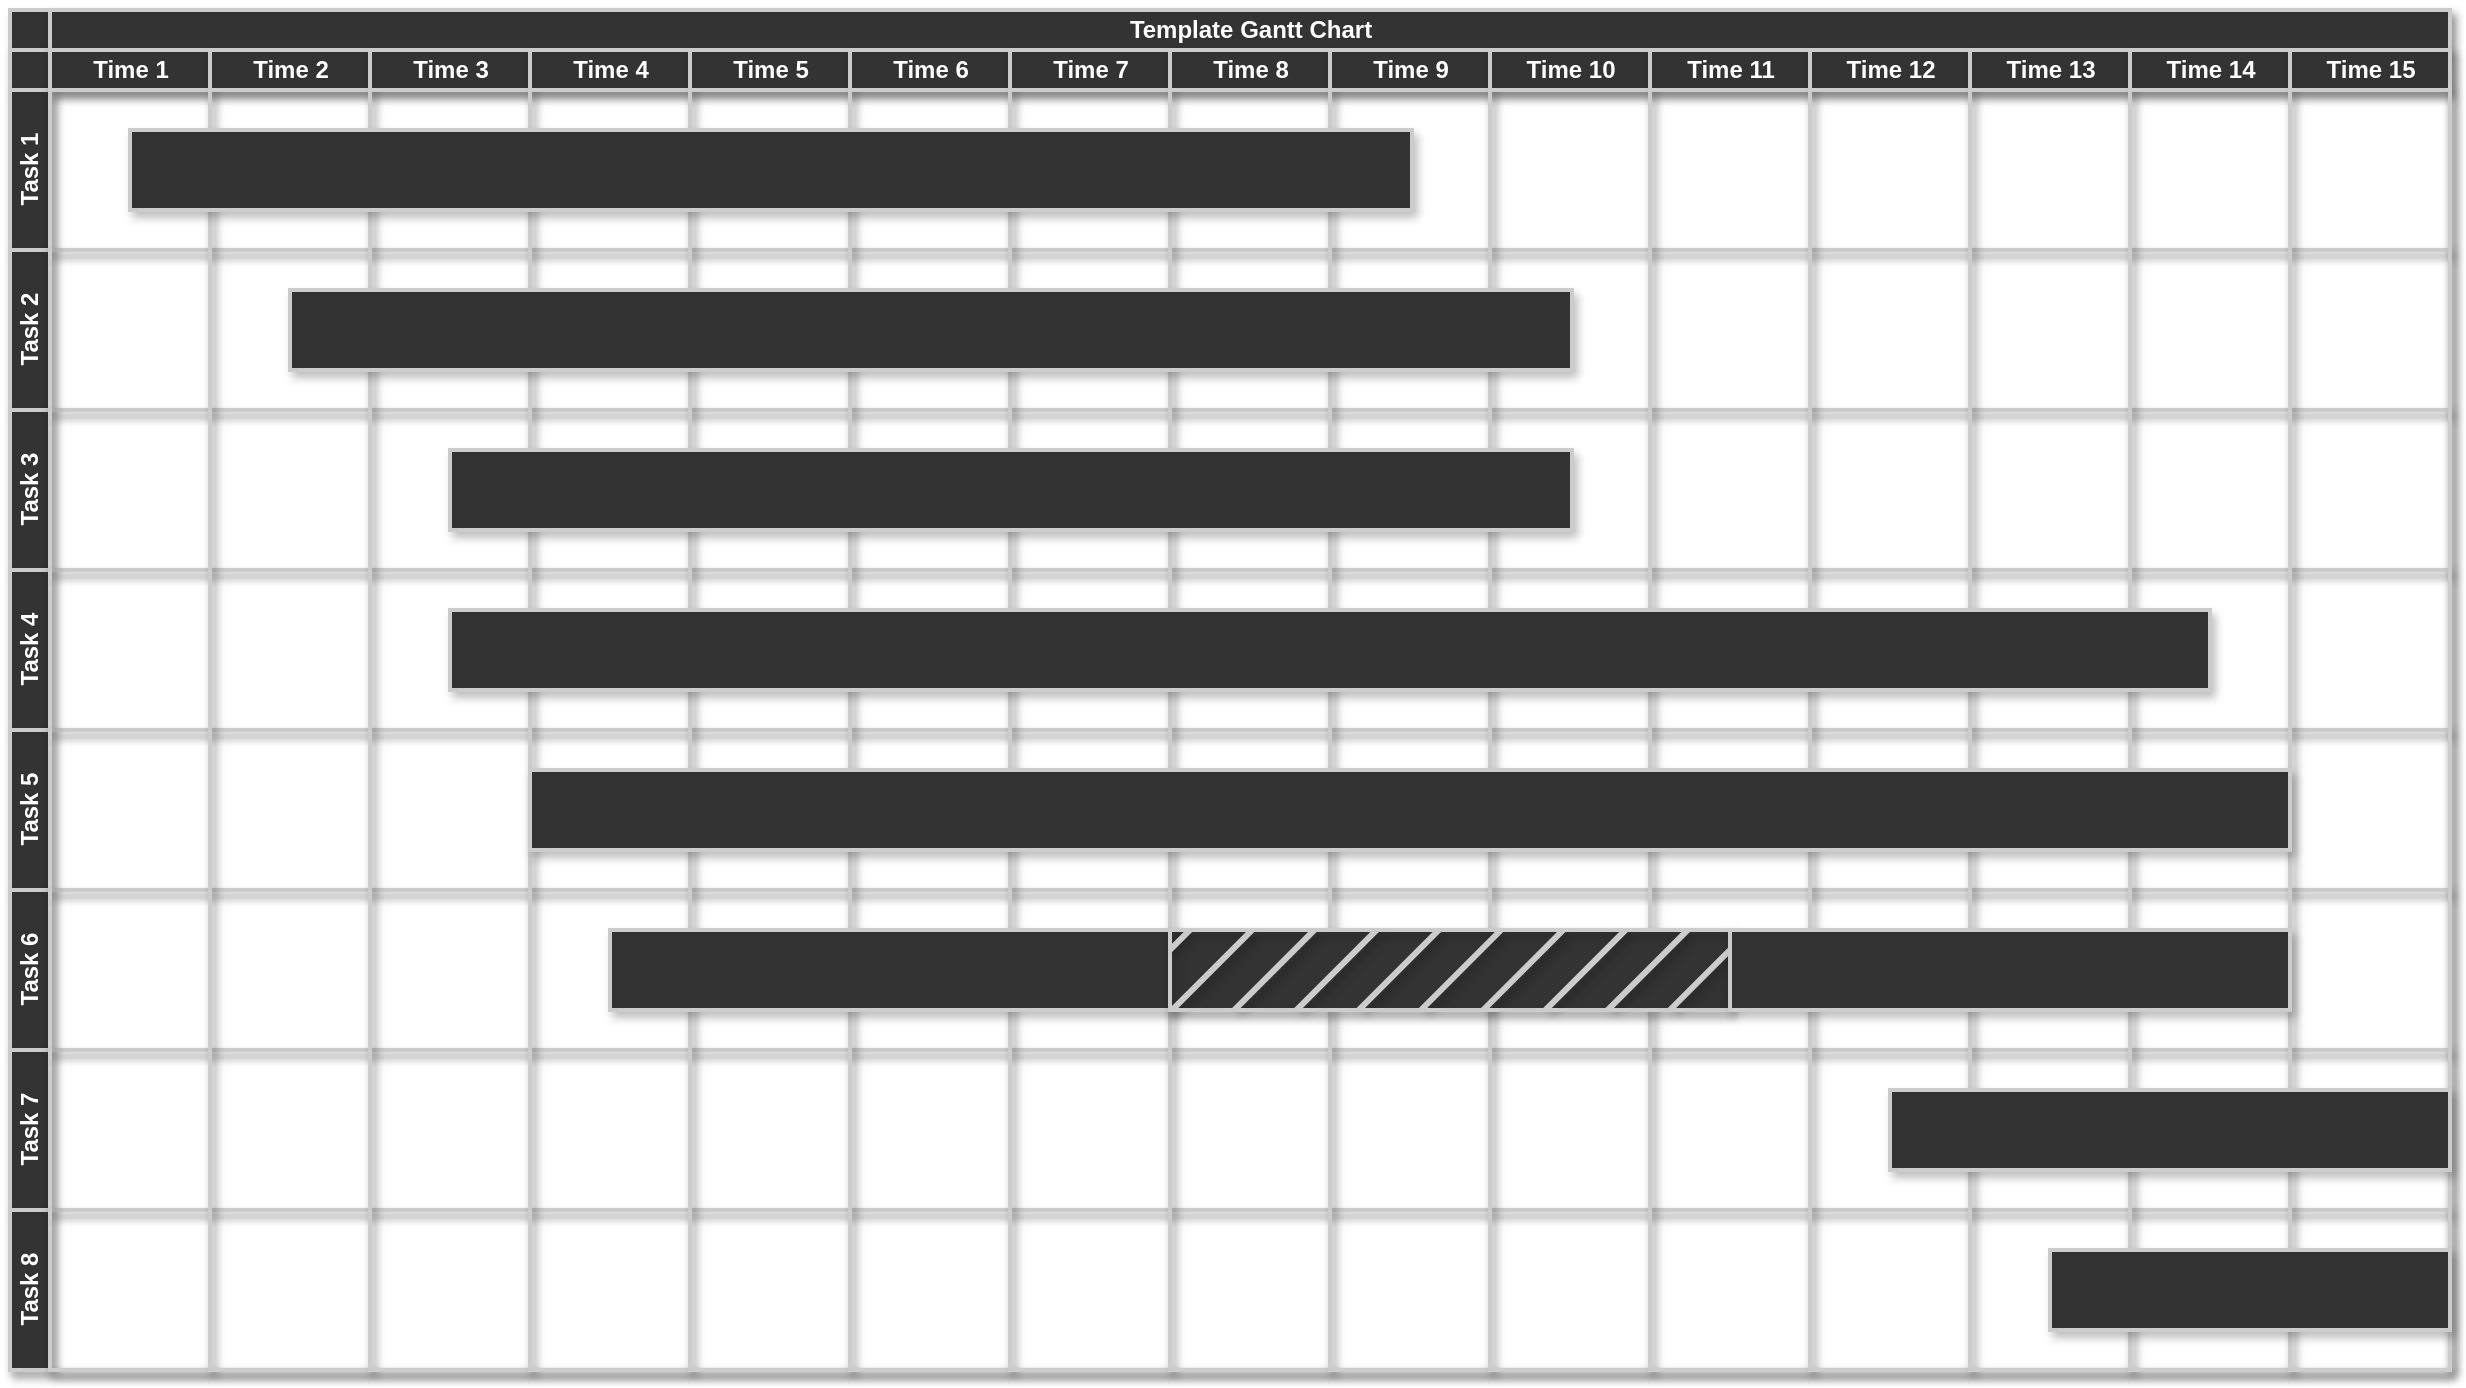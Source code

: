 <mxfile scale="2" border="0">
    <diagram name="Blandr" id="NntgLVhMGGUIfjaVIJaM">
        <mxGraphModel dx="2093" dy="797" grid="1" gridSize="10" guides="1" tooltips="1" connect="1" arrows="1" fold="1" page="0" pageScale="1" pageWidth="850" pageHeight="1100" math="0" shadow="0">
            <root>
                <mxCell id="Riv2Iqz7e4M96-No_ZCK-0"/>
                <mxCell id="Riv2Iqz7e4M96-No_ZCK-1" parent="Riv2Iqz7e4M96-No_ZCK-0"/>
                <mxCell id="Riv2Iqz7e4M96-No_ZCK-2" value="Pool" style="swimlane;childLayout=stackLayout;resizeParent=1;resizeParentMax=0;horizontal=1;startSize=20;horizontalStack=0;html=1;fillColor=#333333;strokeColor=#CCCCCC;strokeWidth=2;shadow=1;swimlaneLine=1;fontColor=#FFFFFF;" vertex="1" parent="Riv2Iqz7e4M96-No_ZCK-1">
                    <mxGeometry x="-180" y="80" width="1220" height="680" as="geometry">
                        <mxRectangle x="-180" y="80" width="60" height="30" as="alternateBounds"/>
                    </mxGeometry>
                </mxCell>
                <mxCell id="Riv2Iqz7e4M96-No_ZCK-3" value="" style="rounded=0;whiteSpace=wrap;html=1;fillColor=#333333;strokeColor=#CCCCCC;strokeWidth=2;shadow=1;swimlaneLine=1;fontColor=#FFFFFF;" vertex="1" parent="Riv2Iqz7e4M96-No_ZCK-2">
                    <mxGeometry y="20" width="1220" height="20" as="geometry"/>
                </mxCell>
                <mxCell id="Riv2Iqz7e4M96-No_ZCK-4" value="Task 1" style="swimlane;startSize=20;horizontal=0;html=1;fillColor=#333333;strokeColor=#CCCCCC;strokeWidth=2;shadow=1;swimlaneLine=1;fontColor=#FFFFFF;" vertex="1" parent="Riv2Iqz7e4M96-No_ZCK-2">
                    <mxGeometry y="40" width="1220" height="80" as="geometry">
                        <mxRectangle y="20" width="1210" height="30" as="alternateBounds"/>
                    </mxGeometry>
                </mxCell>
                <mxCell id="Riv2Iqz7e4M96-No_ZCK-5" value="Task 2" style="swimlane;startSize=20;horizontal=0;html=1;fillColor=#333333;strokeColor=#CCCCCC;strokeWidth=2;shadow=1;swimlaneLine=1;fontColor=#FFFFFF;" vertex="1" parent="Riv2Iqz7e4M96-No_ZCK-2">
                    <mxGeometry y="120" width="1220" height="80" as="geometry"/>
                </mxCell>
                <mxCell id="Riv2Iqz7e4M96-No_ZCK-6" value="Task 3" style="swimlane;startSize=20;horizontal=0;html=1;fillColor=#333333;strokeColor=#CCCCCC;strokeWidth=2;shadow=1;swimlaneLine=1;fontColor=#FFFFFF;" vertex="1" parent="Riv2Iqz7e4M96-No_ZCK-2">
                    <mxGeometry y="200" width="1220" height="80" as="geometry"/>
                </mxCell>
                <mxCell id="Riv2Iqz7e4M96-No_ZCK-7" value="Task 4" style="swimlane;startSize=20;horizontal=0;html=1;fillColor=#333333;strokeColor=#CCCCCC;strokeWidth=2;shadow=1;swimlaneLine=1;fontColor=#FFFFFF;" vertex="1" parent="Riv2Iqz7e4M96-No_ZCK-2">
                    <mxGeometry y="280" width="1220" height="80" as="geometry"/>
                </mxCell>
                <mxCell id="Riv2Iqz7e4M96-No_ZCK-8" value="Task 5" style="swimlane;startSize=20;horizontal=0;html=1;fillColor=#333333;strokeColor=#CCCCCC;strokeWidth=2;shadow=1;swimlaneLine=1;fontColor=#FFFFFF;" vertex="1" parent="Riv2Iqz7e4M96-No_ZCK-2">
                    <mxGeometry y="360" width="1220" height="80" as="geometry"/>
                </mxCell>
                <mxCell id="Riv2Iqz7e4M96-No_ZCK-9" value="Task 6" style="swimlane;startSize=20;horizontal=0;html=1;fillColor=#333333;strokeColor=#CCCCCC;strokeWidth=2;shadow=1;swimlaneLine=1;fontColor=#FFFFFF;" vertex="1" parent="Riv2Iqz7e4M96-No_ZCK-2">
                    <mxGeometry y="440" width="1220" height="80" as="geometry"/>
                </mxCell>
                <mxCell id="Riv2Iqz7e4M96-No_ZCK-10" value="Task 7" style="swimlane;startSize=20;horizontal=0;html=1;fillColor=#333333;strokeColor=#CCCCCC;strokeWidth=2;shadow=1;swimlaneLine=1;fontColor=#FFFFFF;" vertex="1" parent="Riv2Iqz7e4M96-No_ZCK-2">
                    <mxGeometry y="520" width="1220" height="80" as="geometry"/>
                </mxCell>
                <mxCell id="Riv2Iqz7e4M96-No_ZCK-11" value="Task 8" style="swimlane;startSize=20;horizontal=0;html=1;fillColor=#333333;strokeColor=#CCCCCC;strokeWidth=2;shadow=1;swimlaneLine=1;fontColor=#FFFFFF;" vertex="1" parent="Riv2Iqz7e4M96-No_ZCK-2">
                    <mxGeometry y="600" width="1220" height="80" as="geometry"/>
                </mxCell>
                <mxCell id="Riv2Iqz7e4M96-No_ZCK-12" value="Template Gantt Chart" style="swimlane;childLayout=stackLayout;resizeParent=1;resizeParentMax=0;startSize=20;html=1;gradientColor=none;swimlaneFillColor=none;swimlaneLine=1;glass=0;rounded=0;shadow=1;fillColor=#333333;strokeColor=#CCCCCC;strokeWidth=2;fontColor=#FFFFFF;" vertex="1" parent="Riv2Iqz7e4M96-No_ZCK-1">
                    <mxGeometry x="-160" y="80" width="1200" height="680" as="geometry"/>
                </mxCell>
                <mxCell id="Riv2Iqz7e4M96-No_ZCK-13" value="Time 1" style="swimlane;startSize=20;html=1;fillColor=#333333;strokeColor=#CCCCCC;strokeWidth=2;shadow=1;swimlaneLine=1;fontColor=#FFFFFF;" vertex="1" parent="Riv2Iqz7e4M96-No_ZCK-12">
                    <mxGeometry y="20" width="80" height="660" as="geometry"/>
                </mxCell>
                <mxCell id="Riv2Iqz7e4M96-No_ZCK-14" value="&lt;span style=&quot;&quot;&gt;&lt;font style=&quot;color: rgb(255, 255, 255);&quot;&gt;Time 2&lt;/font&gt;&lt;/span&gt;" style="swimlane;startSize=20;html=1;fillColor=#333333;strokeColor=#CCCCCC;strokeWidth=2;shadow=1;swimlaneLine=1;fontColor=#FFFFFF;" vertex="1" parent="Riv2Iqz7e4M96-No_ZCK-12">
                    <mxGeometry x="80" y="20" width="80" height="660" as="geometry"/>
                </mxCell>
                <mxCell id="Riv2Iqz7e4M96-No_ZCK-15" value="&lt;span style=&quot;&quot;&gt;&lt;font style=&quot;color: rgb(255, 255, 255);&quot;&gt;Time 3&lt;/font&gt;&lt;/span&gt;" style="swimlane;startSize=20;html=1;fillColor=#333333;strokeColor=#CCCCCC;strokeWidth=2;shadow=1;swimlaneLine=1;fontColor=#FFFFFF;" vertex="1" parent="Riv2Iqz7e4M96-No_ZCK-12">
                    <mxGeometry x="160" y="20" width="80" height="660" as="geometry"/>
                </mxCell>
                <mxCell id="Riv2Iqz7e4M96-No_ZCK-16" value="&lt;span style=&quot;&quot;&gt;&lt;font style=&quot;color: rgb(255, 255, 255);&quot;&gt;Time 4&lt;/font&gt;&lt;/span&gt;" style="swimlane;startSize=20;html=1;fillColor=#333333;strokeColor=#CCCCCC;strokeWidth=2;shadow=1;swimlaneLine=1;fontColor=#FFFFFF;" vertex="1" parent="Riv2Iqz7e4M96-No_ZCK-12">
                    <mxGeometry x="240" y="20" width="80" height="660" as="geometry"/>
                </mxCell>
                <mxCell id="Riv2Iqz7e4M96-No_ZCK-17" value="&lt;span style=&quot;&quot;&gt;&lt;font style=&quot;color: rgb(255, 255, 255);&quot;&gt;Time 5&lt;/font&gt;&lt;/span&gt;" style="swimlane;startSize=20;html=1;fillColor=#333333;strokeColor=#CCCCCC;strokeWidth=2;shadow=1;swimlaneLine=1;fontColor=#FFFFFF;" vertex="1" parent="Riv2Iqz7e4M96-No_ZCK-12">
                    <mxGeometry x="320" y="20" width="80" height="660" as="geometry"/>
                </mxCell>
                <mxCell id="Riv2Iqz7e4M96-No_ZCK-18" value="&lt;span style=&quot;&quot;&gt;&lt;font style=&quot;color: rgb(255, 255, 255);&quot;&gt;Time 6&lt;/font&gt;&lt;/span&gt;" style="swimlane;startSize=20;html=1;fillColor=#333333;strokeColor=#CCCCCC;strokeWidth=2;shadow=1;swimlaneLine=1;fontColor=#FFFFFF;" vertex="1" parent="Riv2Iqz7e4M96-No_ZCK-12">
                    <mxGeometry x="400" y="20" width="80" height="660" as="geometry"/>
                </mxCell>
                <mxCell id="Riv2Iqz7e4M96-No_ZCK-19" value="&lt;span style=&quot;&quot;&gt;&lt;font style=&quot;color: rgb(255, 255, 255);&quot;&gt;Time 7&lt;/font&gt;&lt;/span&gt;" style="swimlane;startSize=20;html=1;fillColor=#333333;strokeColor=#CCCCCC;strokeWidth=2;shadow=1;swimlaneLine=1;fontColor=#FFFFFF;" vertex="1" parent="Riv2Iqz7e4M96-No_ZCK-12">
                    <mxGeometry x="480" y="20" width="80" height="660" as="geometry"/>
                </mxCell>
                <mxCell id="Riv2Iqz7e4M96-No_ZCK-20" value="&lt;span style=&quot;&quot;&gt;&lt;font style=&quot;color: rgb(255, 255, 255);&quot;&gt;Time 8&lt;/font&gt;&lt;/span&gt;" style="swimlane;startSize=20;html=1;fillColor=#333333;strokeColor=#CCCCCC;strokeWidth=2;shadow=1;swimlaneLine=1;fontColor=#FFFFFF;" vertex="1" parent="Riv2Iqz7e4M96-No_ZCK-12">
                    <mxGeometry x="560" y="20" width="80" height="660" as="geometry"/>
                </mxCell>
                <mxCell id="Riv2Iqz7e4M96-No_ZCK-21" value="&lt;span style=&quot;&quot;&gt;&lt;font style=&quot;color: rgb(255, 255, 255);&quot;&gt;Time 9&lt;/font&gt;&lt;/span&gt;" style="swimlane;startSize=20;html=1;fillColor=#333333;strokeColor=#CCCCCC;strokeWidth=2;shadow=1;swimlaneLine=1;fontColor=#FFFFFF;" vertex="1" parent="Riv2Iqz7e4M96-No_ZCK-12">
                    <mxGeometry x="640" y="20" width="80" height="660" as="geometry"/>
                </mxCell>
                <mxCell id="Riv2Iqz7e4M96-No_ZCK-22" value="&lt;span style=&quot;&quot;&gt;&lt;font style=&quot;color: rgb(255, 255, 255);&quot;&gt;Time 10&lt;/font&gt;&lt;/span&gt;" style="swimlane;startSize=20;html=1;fillColor=#333333;strokeColor=#CCCCCC;strokeWidth=2;shadow=1;swimlaneLine=1;fontColor=#FFFFFF;" vertex="1" parent="Riv2Iqz7e4M96-No_ZCK-12">
                    <mxGeometry x="720" y="20" width="80" height="660" as="geometry"/>
                </mxCell>
                <mxCell id="Riv2Iqz7e4M96-No_ZCK-23" value="&lt;span style=&quot;&quot;&gt;&lt;font style=&quot;color: rgb(255, 255, 255);&quot;&gt;Time 11&lt;/font&gt;&lt;/span&gt;" style="swimlane;startSize=20;html=1;fillColor=#333333;strokeColor=#CCCCCC;strokeWidth=2;shadow=1;swimlaneLine=1;fontColor=#FFFFFF;" vertex="1" parent="Riv2Iqz7e4M96-No_ZCK-12">
                    <mxGeometry x="800" y="20" width="80" height="660" as="geometry"/>
                </mxCell>
                <mxCell id="Riv2Iqz7e4M96-No_ZCK-24" value="&lt;span style=&quot;&quot;&gt;&lt;font style=&quot;color: rgb(255, 255, 255);&quot;&gt;Time 12&lt;/font&gt;&lt;/span&gt;" style="swimlane;startSize=20;html=1;fillColor=#333333;strokeColor=#CCCCCC;strokeWidth=2;shadow=1;swimlaneLine=1;fontColor=#FFFFFF;" vertex="1" parent="Riv2Iqz7e4M96-No_ZCK-12">
                    <mxGeometry x="880" y="20" width="80" height="660" as="geometry"/>
                </mxCell>
                <mxCell id="Riv2Iqz7e4M96-No_ZCK-25" value="&lt;span style=&quot;&quot;&gt;&lt;font style=&quot;color: rgb(255, 255, 255);&quot;&gt;Time 13&lt;/font&gt;&lt;/span&gt;" style="swimlane;startSize=20;html=1;fillColor=#333333;strokeColor=#CCCCCC;strokeWidth=2;shadow=1;swimlaneLine=1;fontColor=#FFFFFF;" vertex="1" parent="Riv2Iqz7e4M96-No_ZCK-12">
                    <mxGeometry x="960" y="20" width="80" height="660" as="geometry"/>
                </mxCell>
                <mxCell id="Riv2Iqz7e4M96-No_ZCK-26" value="&lt;span style=&quot;&quot;&gt;&lt;font style=&quot;color: rgb(255, 255, 255);&quot;&gt;Time 14&lt;/font&gt;&lt;/span&gt;" style="swimlane;startSize=20;html=1;fillColor=#333333;strokeColor=#CCCCCC;strokeWidth=2;shadow=1;swimlaneLine=1;fontColor=#FFFFFF;" vertex="1" parent="Riv2Iqz7e4M96-No_ZCK-12">
                    <mxGeometry x="1040" y="20" width="80" height="660" as="geometry"/>
                </mxCell>
                <mxCell id="Riv2Iqz7e4M96-No_ZCK-27" value="&lt;span style=&quot;&quot;&gt;&lt;font style=&quot;color: rgb(255, 255, 255);&quot;&gt;Time 15&lt;/font&gt;&lt;/span&gt;" style="swimlane;startSize=20;html=1;fillColor=#333333;strokeColor=#CCCCCC;strokeWidth=2;shadow=1;swimlaneLine=1;fontColor=#FFFFFF;" vertex="1" parent="Riv2Iqz7e4M96-No_ZCK-12">
                    <mxGeometry x="1120" y="20" width="80" height="660" as="geometry"/>
                </mxCell>
                <mxCell id="Riv2Iqz7e4M96-No_ZCK-28" value="" style="rounded=0;whiteSpace=wrap;html=1;fillColor=#333333;strokeColor=#CCCCCC;strokeWidth=2;shadow=1;swimlaneLine=1;fontColor=#FFFFFF;" vertex="1" parent="Riv2Iqz7e4M96-No_ZCK-1">
                    <mxGeometry x="-120" y="140" width="641" height="40" as="geometry"/>
                </mxCell>
                <mxCell id="Riv2Iqz7e4M96-No_ZCK-29" value="" style="rounded=0;whiteSpace=wrap;html=1;fillColor=#333333;strokeColor=#CCCCCC;strokeWidth=2;shadow=1;swimlaneLine=1;fontColor=#FFFFFF;" vertex="1" parent="Riv2Iqz7e4M96-No_ZCK-1">
                    <mxGeometry x="-40" y="220" width="641" height="40" as="geometry"/>
                </mxCell>
                <mxCell id="Riv2Iqz7e4M96-No_ZCK-30" value="" style="rounded=0;whiteSpace=wrap;html=1;fillColor=#333333;strokeColor=#CCCCCC;strokeWidth=2;shadow=1;swimlaneLine=1;fontColor=#FFFFFF;" vertex="1" parent="Riv2Iqz7e4M96-No_ZCK-1">
                    <mxGeometry x="40" y="300" width="561" height="40" as="geometry"/>
                </mxCell>
                <mxCell id="Riv2Iqz7e4M96-No_ZCK-31" value="" style="rounded=0;whiteSpace=wrap;html=1;fillColor=#333333;strokeColor=#CCCCCC;strokeWidth=2;shadow=1;swimlaneLine=1;fontColor=#FFFFFF;" vertex="1" parent="Riv2Iqz7e4M96-No_ZCK-1">
                    <mxGeometry x="40" y="380" width="880" height="40" as="geometry"/>
                </mxCell>
                <mxCell id="Riv2Iqz7e4M96-No_ZCK-32" value="" style="rounded=0;whiteSpace=wrap;html=1;fillColor=#333333;strokeColor=#CCCCCC;strokeWidth=2;shadow=1;swimlaneLine=1;fontColor=#FFFFFF;" vertex="1" parent="Riv2Iqz7e4M96-No_ZCK-1">
                    <mxGeometry x="80" y="460" width="880" height="40" as="geometry"/>
                </mxCell>
                <mxCell id="Riv2Iqz7e4M96-No_ZCK-33" value="" style="rounded=0;whiteSpace=wrap;html=1;fillColor=#333333;strokeColor=#CCCCCC;strokeWidth=2;shadow=1;swimlaneLine=1;fontColor=#FFFFFF;" vertex="1" parent="Riv2Iqz7e4M96-No_ZCK-1">
                    <mxGeometry x="120" y="540" width="280" height="40" as="geometry"/>
                </mxCell>
                <mxCell id="Riv2Iqz7e4M96-No_ZCK-34" value="" style="rounded=0;whiteSpace=wrap;html=1;fillColor=#333333;strokeColor=#CCCCCC;strokeWidth=2;shadow=1;swimlaneLine=1;fontColor=#FFFFFF;" vertex="1" parent="Riv2Iqz7e4M96-No_ZCK-1">
                    <mxGeometry x="760" y="620" width="280" height="40" as="geometry"/>
                </mxCell>
                <mxCell id="Riv2Iqz7e4M96-No_ZCK-35" value="" style="rounded=0;whiteSpace=wrap;html=1;fillColor=#333333;strokeColor=#CCCCCC;strokeWidth=2;shadow=1;swimlaneLine=1;fontColor=#FFFFFF;" vertex="1" parent="Riv2Iqz7e4M96-No_ZCK-1">
                    <mxGeometry x="840" y="700" width="200" height="40" as="geometry"/>
                </mxCell>
                <mxCell id="Riv2Iqz7e4M96-No_ZCK-36" value="" style="rounded=0;whiteSpace=wrap;html=1;strokeWidth=2;shadow=1;swimlaneLine=1;glass=0;strokeColor=#CCCCCC;fillColor=#333333;" vertex="1" parent="Riv2Iqz7e4M96-No_ZCK-1">
                    <mxGeometry x="400" y="540" width="280" height="40" as="geometry"/>
                </mxCell>
                <mxCell id="Riv2Iqz7e4M96-No_ZCK-37" value="" style="rounded=0;whiteSpace=wrap;html=1;strokeWidth=2;shadow=1;swimlaneLine=1;glass=0;gradientColor=none;fillStyle=hatch;fillColor=#CCCCCC;strokeColor=#CCCCCC;" vertex="1" parent="Riv2Iqz7e4M96-No_ZCK-1">
                    <mxGeometry x="400" y="540" width="280" height="40" as="geometry"/>
                </mxCell>
                <mxCell id="Riv2Iqz7e4M96-No_ZCK-38" value="" style="rounded=0;whiteSpace=wrap;html=1;fillColor=#333333;strokeColor=#CCCCCC;strokeWidth=2;shadow=1;swimlaneLine=1;fontColor=#FFFFFF;" vertex="1" parent="Riv2Iqz7e4M96-No_ZCK-1">
                    <mxGeometry x="680" y="540" width="280" height="40" as="geometry"/>
                </mxCell>
            </root>
        </mxGraphModel>
    </diagram>
    <diagram name="Rose" id="ILMmrTCjv-d_GCT8Zb-T">
        <mxGraphModel dx="2093" dy="797" grid="1" gridSize="10" guides="1" tooltips="1" connect="1" arrows="1" fold="1" page="0" pageScale="1" pageWidth="850" pageHeight="1100" math="0" shadow="0">
            <root>
                <mxCell id="Bz1eCAJmWakmWkk8XsEl-0"/>
                <mxCell id="Bz1eCAJmWakmWkk8XsEl-1" parent="Bz1eCAJmWakmWkk8XsEl-0"/>
                <mxCell id="Bz1eCAJmWakmWkk8XsEl-2" value="Pool" style="swimlane;childLayout=stackLayout;resizeParent=1;resizeParentMax=0;horizontal=1;startSize=20;horizontalStack=0;html=1;fillColor=#FFCCE6;strokeColor=#FFFFCC;strokeWidth=2;shadow=1;swimlaneLine=1;" vertex="1" parent="Bz1eCAJmWakmWkk8XsEl-1">
                    <mxGeometry x="-180" y="80" width="1220" height="680" as="geometry">
                        <mxRectangle x="-180" y="80" width="60" height="30" as="alternateBounds"/>
                    </mxGeometry>
                </mxCell>
                <mxCell id="Bz1eCAJmWakmWkk8XsEl-3" value="" style="rounded=0;whiteSpace=wrap;html=1;fillColor=#FFCCE6;strokeColor=#FFFFCC;strokeWidth=2;shadow=1;swimlaneLine=1;" vertex="1" parent="Bz1eCAJmWakmWkk8XsEl-2">
                    <mxGeometry y="20" width="1220" height="20" as="geometry"/>
                </mxCell>
                <mxCell id="Bz1eCAJmWakmWkk8XsEl-4" value="Task 1" style="swimlane;startSize=20;horizontal=0;html=1;fillColor=#FFCCE6;strokeColor=#FFFFCC;strokeWidth=2;shadow=1;swimlaneLine=1;" vertex="1" parent="Bz1eCAJmWakmWkk8XsEl-2">
                    <mxGeometry y="40" width="1220" height="80" as="geometry">
                        <mxRectangle y="20" width="1210" height="30" as="alternateBounds"/>
                    </mxGeometry>
                </mxCell>
                <mxCell id="Bz1eCAJmWakmWkk8XsEl-5" value="Task 2" style="swimlane;startSize=20;horizontal=0;html=1;fillColor=#FFCCE6;strokeColor=#FFFFCC;strokeWidth=2;shadow=1;swimlaneLine=1;" vertex="1" parent="Bz1eCAJmWakmWkk8XsEl-2">
                    <mxGeometry y="120" width="1220" height="80" as="geometry"/>
                </mxCell>
                <mxCell id="Bz1eCAJmWakmWkk8XsEl-6" value="Task 3" style="swimlane;startSize=20;horizontal=0;html=1;fillColor=#FFCCE6;strokeColor=#FFFFCC;strokeWidth=2;shadow=1;swimlaneLine=1;" vertex="1" parent="Bz1eCAJmWakmWkk8XsEl-2">
                    <mxGeometry y="200" width="1220" height="80" as="geometry"/>
                </mxCell>
                <mxCell id="Bz1eCAJmWakmWkk8XsEl-7" value="Task 4" style="swimlane;startSize=20;horizontal=0;html=1;fillColor=#FFCCE6;strokeColor=#FFFFCC;strokeWidth=2;shadow=1;swimlaneLine=1;" vertex="1" parent="Bz1eCAJmWakmWkk8XsEl-2">
                    <mxGeometry y="280" width="1220" height="80" as="geometry"/>
                </mxCell>
                <mxCell id="Bz1eCAJmWakmWkk8XsEl-8" value="Task 5" style="swimlane;startSize=20;horizontal=0;html=1;fillColor=#FFCCE6;strokeColor=#FFFFCC;strokeWidth=2;shadow=1;swimlaneLine=1;" vertex="1" parent="Bz1eCAJmWakmWkk8XsEl-2">
                    <mxGeometry y="360" width="1220" height="80" as="geometry"/>
                </mxCell>
                <mxCell id="Bz1eCAJmWakmWkk8XsEl-9" value="Task 6" style="swimlane;startSize=20;horizontal=0;html=1;fillColor=#FFCCE6;strokeColor=#FFFFCC;strokeWidth=2;shadow=1;swimlaneLine=1;" vertex="1" parent="Bz1eCAJmWakmWkk8XsEl-2">
                    <mxGeometry y="440" width="1220" height="80" as="geometry"/>
                </mxCell>
                <mxCell id="Bz1eCAJmWakmWkk8XsEl-10" value="Task 7" style="swimlane;startSize=20;horizontal=0;html=1;fillColor=#FFCCE6;strokeColor=#FFFFCC;strokeWidth=2;shadow=1;swimlaneLine=1;" vertex="1" parent="Bz1eCAJmWakmWkk8XsEl-2">
                    <mxGeometry y="520" width="1220" height="80" as="geometry"/>
                </mxCell>
                <mxCell id="Bz1eCAJmWakmWkk8XsEl-11" value="Task 8" style="swimlane;startSize=20;horizontal=0;html=1;fillColor=#FFCCE6;strokeColor=#FFFFCC;strokeWidth=2;shadow=1;swimlaneLine=1;" vertex="1" parent="Bz1eCAJmWakmWkk8XsEl-2">
                    <mxGeometry y="600" width="1220" height="80" as="geometry"/>
                </mxCell>
                <mxCell id="Bz1eCAJmWakmWkk8XsEl-12" value="Template Gantt Chart" style="swimlane;childLayout=stackLayout;resizeParent=1;resizeParentMax=0;startSize=20;html=1;gradientColor=none;swimlaneFillColor=none;swimlaneLine=1;glass=0;rounded=0;shadow=1;fillColor=#FFCCE6;strokeColor=#FFFFCC;strokeWidth=2;" vertex="1" parent="Bz1eCAJmWakmWkk8XsEl-1">
                    <mxGeometry x="-160" y="80" width="1200" height="680" as="geometry"/>
                </mxCell>
                <mxCell id="Bz1eCAJmWakmWkk8XsEl-13" value="Time 1" style="swimlane;startSize=20;html=1;fillColor=#FFCCE6;strokeColor=#FFFFCC;strokeWidth=2;shadow=1;swimlaneLine=1;" vertex="1" parent="Bz1eCAJmWakmWkk8XsEl-12">
                    <mxGeometry y="20" width="80" height="660" as="geometry"/>
                </mxCell>
                <mxCell id="Bz1eCAJmWakmWkk8XsEl-14" value="&lt;span style=&quot;color: rgb(0, 0, 0);&quot;&gt;Time 2&lt;/span&gt;" style="swimlane;startSize=20;html=1;fillColor=#FFCCE6;strokeColor=#FFFFCC;strokeWidth=2;shadow=1;swimlaneLine=1;" vertex="1" parent="Bz1eCAJmWakmWkk8XsEl-12">
                    <mxGeometry x="80" y="20" width="80" height="660" as="geometry"/>
                </mxCell>
                <mxCell id="Bz1eCAJmWakmWkk8XsEl-15" value="&lt;span style=&quot;color: rgb(0, 0, 0);&quot;&gt;Time 3&lt;/span&gt;" style="swimlane;startSize=20;html=1;fillColor=#FFCCE6;strokeColor=#FFFFCC;strokeWidth=2;shadow=1;swimlaneLine=1;" vertex="1" parent="Bz1eCAJmWakmWkk8XsEl-12">
                    <mxGeometry x="160" y="20" width="80" height="660" as="geometry"/>
                </mxCell>
                <mxCell id="Bz1eCAJmWakmWkk8XsEl-16" value="&lt;span style=&quot;color: rgb(0, 0, 0);&quot;&gt;Time 4&lt;/span&gt;" style="swimlane;startSize=20;html=1;fillColor=#FFCCE6;strokeColor=#FFFFCC;strokeWidth=2;shadow=1;swimlaneLine=1;" vertex="1" parent="Bz1eCAJmWakmWkk8XsEl-12">
                    <mxGeometry x="240" y="20" width="80" height="660" as="geometry"/>
                </mxCell>
                <mxCell id="Bz1eCAJmWakmWkk8XsEl-17" value="&lt;span style=&quot;color: rgb(0, 0, 0);&quot;&gt;Time 5&lt;/span&gt;" style="swimlane;startSize=20;html=1;fillColor=#FFCCE6;strokeColor=#FFFFCC;strokeWidth=2;shadow=1;swimlaneLine=1;" vertex="1" parent="Bz1eCAJmWakmWkk8XsEl-12">
                    <mxGeometry x="320" y="20" width="80" height="660" as="geometry"/>
                </mxCell>
                <mxCell id="Bz1eCAJmWakmWkk8XsEl-18" value="&lt;span style=&quot;color: rgb(0, 0, 0);&quot;&gt;Time 6&lt;/span&gt;" style="swimlane;startSize=20;html=1;fillColor=#FFCCE6;strokeColor=#FFFFCC;strokeWidth=2;shadow=1;swimlaneLine=1;" vertex="1" parent="Bz1eCAJmWakmWkk8XsEl-12">
                    <mxGeometry x="400" y="20" width="80" height="660" as="geometry"/>
                </mxCell>
                <mxCell id="Bz1eCAJmWakmWkk8XsEl-19" value="&lt;span style=&quot;color: rgb(0, 0, 0);&quot;&gt;Time 7&lt;/span&gt;" style="swimlane;startSize=20;html=1;fillColor=#FFCCE6;strokeColor=#FFFFCC;strokeWidth=2;shadow=1;swimlaneLine=1;" vertex="1" parent="Bz1eCAJmWakmWkk8XsEl-12">
                    <mxGeometry x="480" y="20" width="80" height="660" as="geometry"/>
                </mxCell>
                <mxCell id="Bz1eCAJmWakmWkk8XsEl-20" value="&lt;span style=&quot;color: rgb(0, 0, 0);&quot;&gt;Time 8&lt;/span&gt;" style="swimlane;startSize=20;html=1;fillColor=#FFCCE6;strokeColor=#FFFFCC;strokeWidth=2;shadow=1;swimlaneLine=1;" vertex="1" parent="Bz1eCAJmWakmWkk8XsEl-12">
                    <mxGeometry x="560" y="20" width="80" height="660" as="geometry"/>
                </mxCell>
                <mxCell id="Bz1eCAJmWakmWkk8XsEl-21" value="&lt;span style=&quot;color: rgb(0, 0, 0);&quot;&gt;Time 9&lt;/span&gt;" style="swimlane;startSize=20;html=1;fillColor=#FFCCE6;strokeColor=#FFFFCC;strokeWidth=2;shadow=1;swimlaneLine=1;" vertex="1" parent="Bz1eCAJmWakmWkk8XsEl-12">
                    <mxGeometry x="640" y="20" width="80" height="660" as="geometry"/>
                </mxCell>
                <mxCell id="Bz1eCAJmWakmWkk8XsEl-22" value="&lt;span style=&quot;color: rgb(0, 0, 0);&quot;&gt;Time 10&lt;/span&gt;" style="swimlane;startSize=20;html=1;fillColor=#FFCCE6;strokeColor=#FFFFCC;strokeWidth=2;shadow=1;swimlaneLine=1;" vertex="1" parent="Bz1eCAJmWakmWkk8XsEl-12">
                    <mxGeometry x="720" y="20" width="80" height="660" as="geometry"/>
                </mxCell>
                <mxCell id="Bz1eCAJmWakmWkk8XsEl-23" value="&lt;span style=&quot;color: rgb(0, 0, 0);&quot;&gt;Time 11&lt;/span&gt;" style="swimlane;startSize=20;html=1;fillColor=#FFCCE6;strokeColor=#FFFFCC;strokeWidth=2;shadow=1;swimlaneLine=1;" vertex="1" parent="Bz1eCAJmWakmWkk8XsEl-12">
                    <mxGeometry x="800" y="20" width="80" height="660" as="geometry"/>
                </mxCell>
                <mxCell id="Bz1eCAJmWakmWkk8XsEl-24" value="&lt;span style=&quot;color: rgb(0, 0, 0);&quot;&gt;Time 12&lt;/span&gt;" style="swimlane;startSize=20;html=1;fillColor=#FFCCE6;strokeColor=#FFFFCC;strokeWidth=2;shadow=1;swimlaneLine=1;" vertex="1" parent="Bz1eCAJmWakmWkk8XsEl-12">
                    <mxGeometry x="880" y="20" width="80" height="660" as="geometry"/>
                </mxCell>
                <mxCell id="Bz1eCAJmWakmWkk8XsEl-25" value="&lt;span style=&quot;color: rgb(0, 0, 0);&quot;&gt;Time 13&lt;/span&gt;" style="swimlane;startSize=20;html=1;fillColor=#FFCCE6;strokeColor=#FFFFCC;strokeWidth=2;shadow=1;swimlaneLine=1;" vertex="1" parent="Bz1eCAJmWakmWkk8XsEl-12">
                    <mxGeometry x="960" y="20" width="80" height="660" as="geometry"/>
                </mxCell>
                <mxCell id="Bz1eCAJmWakmWkk8XsEl-26" value="&lt;span style=&quot;color: rgb(0, 0, 0);&quot;&gt;Time 14&lt;/span&gt;" style="swimlane;startSize=20;html=1;fillColor=#FFCCE6;strokeColor=#FFFFCC;strokeWidth=2;shadow=1;swimlaneLine=1;" vertex="1" parent="Bz1eCAJmWakmWkk8XsEl-12">
                    <mxGeometry x="1040" y="20" width="80" height="660" as="geometry"/>
                </mxCell>
                <mxCell id="Bz1eCAJmWakmWkk8XsEl-27" value="&lt;span style=&quot;color: rgb(0, 0, 0);&quot;&gt;Time 15&lt;/span&gt;" style="swimlane;startSize=20;html=1;fillColor=#FFCCE6;strokeColor=#FFFFCC;strokeWidth=2;shadow=1;swimlaneLine=1;" vertex="1" parent="Bz1eCAJmWakmWkk8XsEl-12">
                    <mxGeometry x="1120" y="20" width="80" height="660" as="geometry"/>
                </mxCell>
                <mxCell id="Bz1eCAJmWakmWkk8XsEl-28" value="" style="rounded=0;whiteSpace=wrap;html=1;fillColor=#FFCCE6;strokeColor=#FFFFCC;strokeWidth=2;shadow=1;swimlaneLine=1;" vertex="1" parent="Bz1eCAJmWakmWkk8XsEl-1">
                    <mxGeometry x="-120" y="140" width="641" height="40" as="geometry"/>
                </mxCell>
                <mxCell id="Bz1eCAJmWakmWkk8XsEl-29" value="" style="rounded=0;whiteSpace=wrap;html=1;fillColor=#FFCCE6;strokeColor=#FFFFCC;strokeWidth=2;shadow=1;swimlaneLine=1;" vertex="1" parent="Bz1eCAJmWakmWkk8XsEl-1">
                    <mxGeometry x="-40" y="220" width="641" height="40" as="geometry"/>
                </mxCell>
                <mxCell id="Bz1eCAJmWakmWkk8XsEl-30" value="" style="rounded=0;whiteSpace=wrap;html=1;fillColor=#FFCCE6;strokeColor=#FFFFCC;strokeWidth=2;shadow=1;swimlaneLine=1;" vertex="1" parent="Bz1eCAJmWakmWkk8XsEl-1">
                    <mxGeometry x="40" y="300" width="561" height="40" as="geometry"/>
                </mxCell>
                <mxCell id="Bz1eCAJmWakmWkk8XsEl-31" value="" style="rounded=0;whiteSpace=wrap;html=1;fillColor=#FFCCE6;strokeColor=#FFFFCC;strokeWidth=2;shadow=1;swimlaneLine=1;" vertex="1" parent="Bz1eCAJmWakmWkk8XsEl-1">
                    <mxGeometry x="40" y="380" width="880" height="40" as="geometry"/>
                </mxCell>
                <mxCell id="Bz1eCAJmWakmWkk8XsEl-32" value="" style="rounded=0;whiteSpace=wrap;html=1;fillColor=#FFCCE6;strokeColor=#FFFFCC;strokeWidth=2;shadow=1;swimlaneLine=1;" vertex="1" parent="Bz1eCAJmWakmWkk8XsEl-1">
                    <mxGeometry x="80" y="460" width="880" height="40" as="geometry"/>
                </mxCell>
                <mxCell id="Bz1eCAJmWakmWkk8XsEl-33" value="" style="rounded=0;whiteSpace=wrap;html=1;fillColor=#FFCCE6;strokeColor=#FFFFCC;strokeWidth=2;shadow=1;swimlaneLine=1;" vertex="1" parent="Bz1eCAJmWakmWkk8XsEl-1">
                    <mxGeometry x="120" y="540" width="280" height="40" as="geometry"/>
                </mxCell>
                <mxCell id="Bz1eCAJmWakmWkk8XsEl-35" value="" style="rounded=0;whiteSpace=wrap;html=1;fillColor=#FFCCE6;strokeColor=#FFFFCC;strokeWidth=2;shadow=1;swimlaneLine=1;" vertex="1" parent="Bz1eCAJmWakmWkk8XsEl-1">
                    <mxGeometry x="760" y="620" width="280" height="40" as="geometry"/>
                </mxCell>
                <mxCell id="Bz1eCAJmWakmWkk8XsEl-36" value="" style="rounded=0;whiteSpace=wrap;html=1;fillColor=#FFCCE6;strokeColor=#FFFFCC;strokeWidth=2;shadow=1;swimlaneLine=1;" vertex="1" parent="Bz1eCAJmWakmWkk8XsEl-1">
                    <mxGeometry x="840" y="700" width="200" height="40" as="geometry"/>
                </mxCell>
                <mxCell id="Bz1eCAJmWakmWkk8XsEl-37" value="" style="rounded=0;whiteSpace=wrap;html=1;strokeWidth=2;shadow=1;swimlaneLine=1;glass=0;strokeColor=#FFFFCC;fillColor=#FFCCE6;" vertex="1" parent="Bz1eCAJmWakmWkk8XsEl-1">
                    <mxGeometry x="400" y="540" width="280" height="40" as="geometry"/>
                </mxCell>
                <mxCell id="Bz1eCAJmWakmWkk8XsEl-38" value="" style="rounded=0;whiteSpace=wrap;html=1;strokeWidth=2;shadow=1;swimlaneLine=1;glass=0;gradientColor=none;fillStyle=hatch;fillColor=#FFCCE6;strokeColor=#FFFFCC;" vertex="1" parent="Bz1eCAJmWakmWkk8XsEl-1">
                    <mxGeometry x="400" y="540" width="280" height="40" as="geometry"/>
                </mxCell>
                <mxCell id="Bz1eCAJmWakmWkk8XsEl-34" value="" style="rounded=0;whiteSpace=wrap;html=1;fillColor=#FFCCE6;strokeColor=#FFFFCC;strokeWidth=2;shadow=1;swimlaneLine=1;" vertex="1" parent="Bz1eCAJmWakmWkk8XsEl-1">
                    <mxGeometry x="680" y="540" width="280" height="40" as="geometry"/>
                </mxCell>
            </root>
        </mxGraphModel>
    </diagram>
    <diagram name="Hulk" id="OgmGf2ARhWs1HEvHqw24">
        <mxGraphModel dx="2392" dy="938" grid="1" gridSize="10" guides="1" tooltips="1" connect="1" arrows="1" fold="1" page="0" pageScale="1" pageWidth="850" pageHeight="1100" math="0" shadow="0">
            <root>
                <mxCell id="KSK-A2TSffVZT0OGiX8D-0"/>
                <mxCell id="KSK-A2TSffVZT0OGiX8D-1" parent="KSK-A2TSffVZT0OGiX8D-0"/>
                <mxCell id="KSK-A2TSffVZT0OGiX8D-2" value="Pool" style="swimlane;childLayout=stackLayout;resizeParent=1;resizeParentMax=0;horizontal=1;startSize=20;horizontalStack=0;html=1;fillColor=#00FF00;strokeColor=#7F00FF;strokeWidth=2;shadow=1;swimlaneLine=1;" vertex="1" parent="KSK-A2TSffVZT0OGiX8D-1">
                    <mxGeometry x="-180" y="80" width="1220" height="680" as="geometry">
                        <mxRectangle x="-180" y="80" width="60" height="30" as="alternateBounds"/>
                    </mxGeometry>
                </mxCell>
                <mxCell id="KSK-A2TSffVZT0OGiX8D-3" value="" style="rounded=0;whiteSpace=wrap;html=1;fillColor=#00FF00;strokeColor=#7F00FF;strokeWidth=2;shadow=1;swimlaneLine=1;" vertex="1" parent="KSK-A2TSffVZT0OGiX8D-2">
                    <mxGeometry y="20" width="1220" height="20" as="geometry"/>
                </mxCell>
                <mxCell id="KSK-A2TSffVZT0OGiX8D-4" value="Task 1" style="swimlane;startSize=20;horizontal=0;html=1;fillColor=#00FF00;strokeColor=#7F00FF;strokeWidth=2;shadow=1;swimlaneLine=1;" vertex="1" parent="KSK-A2TSffVZT0OGiX8D-2">
                    <mxGeometry y="40" width="1220" height="80" as="geometry">
                        <mxRectangle y="20" width="1210" height="30" as="alternateBounds"/>
                    </mxGeometry>
                </mxCell>
                <mxCell id="KSK-A2TSffVZT0OGiX8D-5" value="Task 2" style="swimlane;startSize=20;horizontal=0;html=1;fillColor=#00FF00;strokeColor=#7F00FF;strokeWidth=2;shadow=1;swimlaneLine=1;" vertex="1" parent="KSK-A2TSffVZT0OGiX8D-2">
                    <mxGeometry y="120" width="1220" height="80" as="geometry"/>
                </mxCell>
                <mxCell id="KSK-A2TSffVZT0OGiX8D-6" value="Task 3" style="swimlane;startSize=20;horizontal=0;html=1;fillColor=#00FF00;strokeColor=#7F00FF;strokeWidth=2;shadow=1;swimlaneLine=1;" vertex="1" parent="KSK-A2TSffVZT0OGiX8D-2">
                    <mxGeometry y="200" width="1220" height="80" as="geometry"/>
                </mxCell>
                <mxCell id="KSK-A2TSffVZT0OGiX8D-7" value="Task 4" style="swimlane;startSize=20;horizontal=0;html=1;fillColor=#00FF00;strokeColor=#7F00FF;strokeWidth=2;shadow=1;swimlaneLine=1;" vertex="1" parent="KSK-A2TSffVZT0OGiX8D-2">
                    <mxGeometry y="280" width="1220" height="80" as="geometry"/>
                </mxCell>
                <mxCell id="KSK-A2TSffVZT0OGiX8D-8" value="Task 5" style="swimlane;startSize=20;horizontal=0;html=1;fillColor=#00FF00;strokeColor=#7F00FF;strokeWidth=2;shadow=1;swimlaneLine=1;" vertex="1" parent="KSK-A2TSffVZT0OGiX8D-2">
                    <mxGeometry y="360" width="1220" height="80" as="geometry"/>
                </mxCell>
                <mxCell id="KSK-A2TSffVZT0OGiX8D-9" value="Task 6" style="swimlane;startSize=20;horizontal=0;html=1;fillColor=#00FF00;strokeColor=#7F00FF;strokeWidth=2;shadow=1;swimlaneLine=1;" vertex="1" parent="KSK-A2TSffVZT0OGiX8D-2">
                    <mxGeometry y="440" width="1220" height="80" as="geometry"/>
                </mxCell>
                <mxCell id="KSK-A2TSffVZT0OGiX8D-10" value="Task 7" style="swimlane;startSize=20;horizontal=0;html=1;fillColor=#00FF00;strokeColor=#7F00FF;strokeWidth=2;shadow=1;swimlaneLine=1;" vertex="1" parent="KSK-A2TSffVZT0OGiX8D-2">
                    <mxGeometry y="520" width="1220" height="80" as="geometry"/>
                </mxCell>
                <mxCell id="KSK-A2TSffVZT0OGiX8D-11" value="Task 8" style="swimlane;startSize=20;horizontal=0;html=1;fillColor=#00FF00;strokeColor=#7F00FF;strokeWidth=2;shadow=1;swimlaneLine=1;" vertex="1" parent="KSK-A2TSffVZT0OGiX8D-2">
                    <mxGeometry y="600" width="1220" height="80" as="geometry"/>
                </mxCell>
                <mxCell id="KSK-A2TSffVZT0OGiX8D-12" value="Template Gantt Chart" style="swimlane;childLayout=stackLayout;resizeParent=1;resizeParentMax=0;startSize=20;html=1;gradientColor=none;swimlaneFillColor=none;swimlaneLine=1;glass=0;rounded=0;shadow=1;fillColor=#00FF00;strokeColor=#7F00FF;strokeWidth=2;" vertex="1" parent="KSK-A2TSffVZT0OGiX8D-1">
                    <mxGeometry x="-160" y="80" width="1200" height="680" as="geometry"/>
                </mxCell>
                <mxCell id="KSK-A2TSffVZT0OGiX8D-13" value="Time 1" style="swimlane;startSize=20;html=1;fillColor=#00FF00;strokeColor=#7F00FF;strokeWidth=2;shadow=1;swimlaneLine=1;" vertex="1" parent="KSK-A2TSffVZT0OGiX8D-12">
                    <mxGeometry y="20" width="80" height="660" as="geometry"/>
                </mxCell>
                <mxCell id="KSK-A2TSffVZT0OGiX8D-14" value="&lt;span style=&quot;color: rgb(0, 0, 0);&quot;&gt;Time 2&lt;/span&gt;" style="swimlane;startSize=20;html=1;fillColor=#00FF00;strokeColor=#7F00FF;strokeWidth=2;shadow=1;swimlaneLine=1;" vertex="1" parent="KSK-A2TSffVZT0OGiX8D-12">
                    <mxGeometry x="80" y="20" width="80" height="660" as="geometry"/>
                </mxCell>
                <mxCell id="KSK-A2TSffVZT0OGiX8D-15" value="&lt;span style=&quot;color: rgb(0, 0, 0);&quot;&gt;Time 3&lt;/span&gt;" style="swimlane;startSize=20;html=1;fillColor=#00FF00;strokeColor=#7F00FF;strokeWidth=2;shadow=1;swimlaneLine=1;" vertex="1" parent="KSK-A2TSffVZT0OGiX8D-12">
                    <mxGeometry x="160" y="20" width="80" height="660" as="geometry"/>
                </mxCell>
                <mxCell id="KSK-A2TSffVZT0OGiX8D-16" value="&lt;span style=&quot;color: rgb(0, 0, 0);&quot;&gt;Time 4&lt;/span&gt;" style="swimlane;startSize=20;html=1;fillColor=#00FF00;strokeColor=#7F00FF;strokeWidth=2;shadow=1;swimlaneLine=1;" vertex="1" parent="KSK-A2TSffVZT0OGiX8D-12">
                    <mxGeometry x="240" y="20" width="80" height="660" as="geometry"/>
                </mxCell>
                <mxCell id="KSK-A2TSffVZT0OGiX8D-17" value="&lt;span style=&quot;color: rgb(0, 0, 0);&quot;&gt;Time 5&lt;/span&gt;" style="swimlane;startSize=20;html=1;fillColor=#00FF00;strokeColor=#7F00FF;strokeWidth=2;shadow=1;swimlaneLine=1;" vertex="1" parent="KSK-A2TSffVZT0OGiX8D-12">
                    <mxGeometry x="320" y="20" width="80" height="660" as="geometry"/>
                </mxCell>
                <mxCell id="KSK-A2TSffVZT0OGiX8D-18" value="&lt;span style=&quot;color: rgb(0, 0, 0);&quot;&gt;Time 6&lt;/span&gt;" style="swimlane;startSize=20;html=1;fillColor=#00FF00;strokeColor=#7F00FF;strokeWidth=2;shadow=1;swimlaneLine=1;" vertex="1" parent="KSK-A2TSffVZT0OGiX8D-12">
                    <mxGeometry x="400" y="20" width="80" height="660" as="geometry"/>
                </mxCell>
                <mxCell id="KSK-A2TSffVZT0OGiX8D-19" value="&lt;span style=&quot;color: rgb(0, 0, 0);&quot;&gt;Time 7&lt;/span&gt;" style="swimlane;startSize=20;html=1;fillColor=#00FF00;strokeColor=#7F00FF;strokeWidth=2;shadow=1;swimlaneLine=1;" vertex="1" parent="KSK-A2TSffVZT0OGiX8D-12">
                    <mxGeometry x="480" y="20" width="80" height="660" as="geometry"/>
                </mxCell>
                <mxCell id="KSK-A2TSffVZT0OGiX8D-20" value="&lt;span style=&quot;color: rgb(0, 0, 0);&quot;&gt;Time 8&lt;/span&gt;" style="swimlane;startSize=20;html=1;fillColor=#00FF00;strokeColor=#7F00FF;strokeWidth=2;shadow=1;swimlaneLine=1;" vertex="1" parent="KSK-A2TSffVZT0OGiX8D-12">
                    <mxGeometry x="560" y="20" width="80" height="660" as="geometry"/>
                </mxCell>
                <mxCell id="KSK-A2TSffVZT0OGiX8D-21" value="&lt;span style=&quot;color: rgb(0, 0, 0);&quot;&gt;Time 9&lt;/span&gt;" style="swimlane;startSize=20;html=1;fillColor=#00FF00;strokeColor=#7F00FF;strokeWidth=2;shadow=1;swimlaneLine=1;" vertex="1" parent="KSK-A2TSffVZT0OGiX8D-12">
                    <mxGeometry x="640" y="20" width="80" height="660" as="geometry"/>
                </mxCell>
                <mxCell id="KSK-A2TSffVZT0OGiX8D-22" value="&lt;span style=&quot;color: rgb(0, 0, 0);&quot;&gt;Time 10&lt;/span&gt;" style="swimlane;startSize=20;html=1;fillColor=#00FF00;strokeColor=#7F00FF;strokeWidth=2;shadow=1;swimlaneLine=1;" vertex="1" parent="KSK-A2TSffVZT0OGiX8D-12">
                    <mxGeometry x="720" y="20" width="80" height="660" as="geometry"/>
                </mxCell>
                <mxCell id="KSK-A2TSffVZT0OGiX8D-23" value="&lt;span style=&quot;color: rgb(0, 0, 0);&quot;&gt;Time 11&lt;/span&gt;" style="swimlane;startSize=20;html=1;fillColor=#00FF00;strokeColor=#7F00FF;strokeWidth=2;shadow=1;swimlaneLine=1;" vertex="1" parent="KSK-A2TSffVZT0OGiX8D-12">
                    <mxGeometry x="800" y="20" width="80" height="660" as="geometry"/>
                </mxCell>
                <mxCell id="KSK-A2TSffVZT0OGiX8D-24" value="&lt;span style=&quot;color: rgb(0, 0, 0);&quot;&gt;Time 12&lt;/span&gt;" style="swimlane;startSize=20;html=1;fillColor=#00FF00;strokeColor=#7F00FF;strokeWidth=2;shadow=1;swimlaneLine=1;" vertex="1" parent="KSK-A2TSffVZT0OGiX8D-12">
                    <mxGeometry x="880" y="20" width="80" height="660" as="geometry"/>
                </mxCell>
                <mxCell id="KSK-A2TSffVZT0OGiX8D-25" value="&lt;span style=&quot;color: rgb(0, 0, 0);&quot;&gt;Time 13&lt;/span&gt;" style="swimlane;startSize=20;html=1;fillColor=#00FF00;strokeColor=#7F00FF;strokeWidth=2;shadow=1;swimlaneLine=1;" vertex="1" parent="KSK-A2TSffVZT0OGiX8D-12">
                    <mxGeometry x="960" y="20" width="80" height="660" as="geometry"/>
                </mxCell>
                <mxCell id="KSK-A2TSffVZT0OGiX8D-26" value="&lt;span style=&quot;color: rgb(0, 0, 0);&quot;&gt;Time 14&lt;/span&gt;" style="swimlane;startSize=20;html=1;fillColor=#00FF00;strokeColor=#7F00FF;strokeWidth=2;shadow=1;swimlaneLine=1;" vertex="1" parent="KSK-A2TSffVZT0OGiX8D-12">
                    <mxGeometry x="1040" y="20" width="80" height="660" as="geometry"/>
                </mxCell>
                <mxCell id="KSK-A2TSffVZT0OGiX8D-27" value="&lt;span style=&quot;color: rgb(0, 0, 0);&quot;&gt;Time 15&lt;/span&gt;" style="swimlane;startSize=20;html=1;fillColor=#00FF00;strokeColor=#7F00FF;strokeWidth=2;shadow=1;swimlaneLine=1;" vertex="1" parent="KSK-A2TSffVZT0OGiX8D-12">
                    <mxGeometry x="1120" y="20" width="80" height="660" as="geometry"/>
                </mxCell>
                <mxCell id="KSK-A2TSffVZT0OGiX8D-28" value="" style="rounded=0;whiteSpace=wrap;html=1;fillColor=#00FF00;strokeColor=#7F00FF;strokeWidth=2;shadow=1;swimlaneLine=1;" vertex="1" parent="KSK-A2TSffVZT0OGiX8D-1">
                    <mxGeometry x="-120" y="140" width="641" height="40" as="geometry"/>
                </mxCell>
                <mxCell id="KSK-A2TSffVZT0OGiX8D-29" value="" style="rounded=0;whiteSpace=wrap;html=1;fillColor=#00FF00;strokeColor=#7F00FF;strokeWidth=2;shadow=1;swimlaneLine=1;" vertex="1" parent="KSK-A2TSffVZT0OGiX8D-1">
                    <mxGeometry x="-40" y="220" width="641" height="40" as="geometry"/>
                </mxCell>
                <mxCell id="KSK-A2TSffVZT0OGiX8D-30" value="" style="rounded=0;whiteSpace=wrap;html=1;fillColor=#00FF00;strokeColor=#7F00FF;strokeWidth=2;shadow=1;swimlaneLine=1;" vertex="1" parent="KSK-A2TSffVZT0OGiX8D-1">
                    <mxGeometry x="40" y="300" width="561" height="40" as="geometry"/>
                </mxCell>
                <mxCell id="KSK-A2TSffVZT0OGiX8D-31" value="" style="rounded=0;whiteSpace=wrap;html=1;fillColor=#00FF00;strokeColor=#7F00FF;strokeWidth=2;shadow=1;swimlaneLine=1;" vertex="1" parent="KSK-A2TSffVZT0OGiX8D-1">
                    <mxGeometry x="40" y="380" width="880" height="40" as="geometry"/>
                </mxCell>
                <mxCell id="KSK-A2TSffVZT0OGiX8D-32" value="" style="rounded=0;whiteSpace=wrap;html=1;fillColor=#00FF00;strokeColor=#7F00FF;strokeWidth=2;shadow=1;swimlaneLine=1;" vertex="1" parent="KSK-A2TSffVZT0OGiX8D-1">
                    <mxGeometry x="80" y="460" width="880" height="40" as="geometry"/>
                </mxCell>
                <mxCell id="KSK-A2TSffVZT0OGiX8D-33" value="" style="rounded=0;whiteSpace=wrap;html=1;fillColor=#00FF00;strokeColor=#7F00FF;strokeWidth=2;shadow=1;swimlaneLine=1;" vertex="1" parent="KSK-A2TSffVZT0OGiX8D-1">
                    <mxGeometry x="120" y="540" width="280" height="40" as="geometry"/>
                </mxCell>
                <mxCell id="KSK-A2TSffVZT0OGiX8D-35" value="" style="rounded=0;whiteSpace=wrap;html=1;fillColor=#00FF00;strokeColor=#7F00FF;strokeWidth=2;shadow=1;swimlaneLine=1;" vertex="1" parent="KSK-A2TSffVZT0OGiX8D-1">
                    <mxGeometry x="760" y="620" width="280" height="40" as="geometry"/>
                </mxCell>
                <mxCell id="KSK-A2TSffVZT0OGiX8D-36" value="" style="rounded=0;whiteSpace=wrap;html=1;fillColor=#00FF00;strokeColor=#7F00FF;strokeWidth=2;shadow=1;swimlaneLine=1;" vertex="1" parent="KSK-A2TSffVZT0OGiX8D-1">
                    <mxGeometry x="840" y="700" width="200" height="40" as="geometry"/>
                </mxCell>
                <mxCell id="KSK-A2TSffVZT0OGiX8D-37" value="" style="rounded=0;whiteSpace=wrap;html=1;strokeWidth=2;shadow=1;swimlaneLine=1;glass=0;strokeColor=#7F00FF;fillColor=#00FF00;" vertex="1" parent="KSK-A2TSffVZT0OGiX8D-1">
                    <mxGeometry x="400" y="540" width="280" height="40" as="geometry"/>
                </mxCell>
                <mxCell id="KSK-A2TSffVZT0OGiX8D-38" value="" style="rounded=0;whiteSpace=wrap;html=1;strokeWidth=2;shadow=1;swimlaneLine=1;glass=0;gradientColor=none;fillStyle=hatch;fillColor=#7F00FF;strokeColor=#7F00FF;" vertex="1" parent="KSK-A2TSffVZT0OGiX8D-1">
                    <mxGeometry x="400" y="540" width="280" height="40" as="geometry"/>
                </mxCell>
                <mxCell id="KSK-A2TSffVZT0OGiX8D-34" value="" style="rounded=0;whiteSpace=wrap;html=1;fillColor=#00FF00;strokeColor=#7F00FF;strokeWidth=2;shadow=1;swimlaneLine=1;" vertex="1" parent="KSK-A2TSffVZT0OGiX8D-1">
                    <mxGeometry x="680" y="540" width="280" height="40" as="geometry"/>
                </mxCell>
            </root>
        </mxGraphModel>
    </diagram>
    <diagram name="CottonCandy" id="XABDW3_Sd_Tld2pLMYt4">
        <mxGraphModel dx="2093" dy="797" grid="1" gridSize="10" guides="1" tooltips="1" connect="1" arrows="1" fold="1" page="0" pageScale="1" pageWidth="850" pageHeight="1100" math="0" shadow="0">
            <root>
                <mxCell id="8vf6xd73BegqSxqnURu--0"/>
                <mxCell id="8vf6xd73BegqSxqnURu--1" parent="8vf6xd73BegqSxqnURu--0"/>
                <mxCell id="8vf6xd73BegqSxqnURu--2" value="Pool" style="swimlane;childLayout=stackLayout;resizeParent=1;resizeParentMax=0;horizontal=1;startSize=20;horizontalStack=0;html=1;fillColor=#66FFFF;strokeColor=#FF3399;strokeWidth=2;shadow=1;swimlaneLine=1;" vertex="1" parent="8vf6xd73BegqSxqnURu--1">
                    <mxGeometry x="-180" y="80" width="1220" height="680" as="geometry">
                        <mxRectangle x="-180" y="80" width="60" height="30" as="alternateBounds"/>
                    </mxGeometry>
                </mxCell>
                <mxCell id="8vf6xd73BegqSxqnURu--3" value="" style="rounded=0;whiteSpace=wrap;html=1;fillColor=#66FFFF;strokeColor=#FF3399;strokeWidth=2;shadow=1;swimlaneLine=1;" vertex="1" parent="8vf6xd73BegqSxqnURu--2">
                    <mxGeometry y="20" width="1220" height="20" as="geometry"/>
                </mxCell>
                <mxCell id="8vf6xd73BegqSxqnURu--4" value="Task 1" style="swimlane;startSize=20;horizontal=0;html=1;fillColor=#66FFFF;strokeColor=#FF3399;strokeWidth=2;shadow=1;swimlaneLine=1;" vertex="1" parent="8vf6xd73BegqSxqnURu--2">
                    <mxGeometry y="40" width="1220" height="80" as="geometry">
                        <mxRectangle y="20" width="1210" height="30" as="alternateBounds"/>
                    </mxGeometry>
                </mxCell>
                <mxCell id="8vf6xd73BegqSxqnURu--5" value="Task 2" style="swimlane;startSize=20;horizontal=0;html=1;fillColor=#66FFFF;strokeColor=#FF3399;strokeWidth=2;shadow=1;swimlaneLine=1;" vertex="1" parent="8vf6xd73BegqSxqnURu--2">
                    <mxGeometry y="120" width="1220" height="80" as="geometry"/>
                </mxCell>
                <mxCell id="8vf6xd73BegqSxqnURu--6" value="Task 3" style="swimlane;startSize=20;horizontal=0;html=1;fillColor=#66FFFF;strokeColor=#FF3399;strokeWidth=2;shadow=1;swimlaneLine=1;" vertex="1" parent="8vf6xd73BegqSxqnURu--2">
                    <mxGeometry y="200" width="1220" height="80" as="geometry"/>
                </mxCell>
                <mxCell id="8vf6xd73BegqSxqnURu--7" value="Task 4" style="swimlane;startSize=20;horizontal=0;html=1;fillColor=#66FFFF;strokeColor=#FF3399;strokeWidth=2;shadow=1;swimlaneLine=1;" vertex="1" parent="8vf6xd73BegqSxqnURu--2">
                    <mxGeometry y="280" width="1220" height="80" as="geometry"/>
                </mxCell>
                <mxCell id="8vf6xd73BegqSxqnURu--8" value="Task 5" style="swimlane;startSize=20;horizontal=0;html=1;fillColor=#66FFFF;strokeColor=#FF3399;strokeWidth=2;shadow=1;swimlaneLine=1;" vertex="1" parent="8vf6xd73BegqSxqnURu--2">
                    <mxGeometry y="360" width="1220" height="80" as="geometry"/>
                </mxCell>
                <mxCell id="8vf6xd73BegqSxqnURu--9" value="Task 6" style="swimlane;startSize=20;horizontal=0;html=1;fillColor=#66FFFF;strokeColor=#FF3399;strokeWidth=2;shadow=1;swimlaneLine=1;" vertex="1" parent="8vf6xd73BegqSxqnURu--2">
                    <mxGeometry y="440" width="1220" height="80" as="geometry"/>
                </mxCell>
                <mxCell id="8vf6xd73BegqSxqnURu--10" value="Task 7" style="swimlane;startSize=20;horizontal=0;html=1;fillColor=#66FFFF;strokeColor=#FF3399;strokeWidth=2;shadow=1;swimlaneLine=1;" vertex="1" parent="8vf6xd73BegqSxqnURu--2">
                    <mxGeometry y="520" width="1220" height="80" as="geometry"/>
                </mxCell>
                <mxCell id="8vf6xd73BegqSxqnURu--11" value="Task 8" style="swimlane;startSize=20;horizontal=0;html=1;fillColor=#66FFFF;strokeColor=#FF3399;strokeWidth=2;shadow=1;swimlaneLine=1;" vertex="1" parent="8vf6xd73BegqSxqnURu--2">
                    <mxGeometry y="600" width="1220" height="80" as="geometry"/>
                </mxCell>
                <mxCell id="8vf6xd73BegqSxqnURu--12" value="Template Gantt Chart" style="swimlane;childLayout=stackLayout;resizeParent=1;resizeParentMax=0;startSize=20;html=1;gradientColor=none;swimlaneFillColor=none;swimlaneLine=1;glass=0;rounded=0;shadow=1;fillColor=#66FFFF;strokeColor=#FF3399;strokeWidth=2;" vertex="1" parent="8vf6xd73BegqSxqnURu--1">
                    <mxGeometry x="-160" y="80" width="1200" height="680" as="geometry"/>
                </mxCell>
                <mxCell id="8vf6xd73BegqSxqnURu--13" value="Time 1" style="swimlane;startSize=20;html=1;fillColor=#66FFFF;strokeColor=#FF3399;strokeWidth=2;shadow=1;swimlaneLine=1;" vertex="1" parent="8vf6xd73BegqSxqnURu--12">
                    <mxGeometry y="20" width="80" height="660" as="geometry"/>
                </mxCell>
                <mxCell id="8vf6xd73BegqSxqnURu--14" value="&lt;span style=&quot;color: rgb(0, 0, 0);&quot;&gt;Time 2&lt;/span&gt;" style="swimlane;startSize=20;html=1;fillColor=#66FFFF;strokeColor=#FF3399;strokeWidth=2;shadow=1;swimlaneLine=1;" vertex="1" parent="8vf6xd73BegqSxqnURu--12">
                    <mxGeometry x="80" y="20" width="80" height="660" as="geometry"/>
                </mxCell>
                <mxCell id="8vf6xd73BegqSxqnURu--15" value="&lt;span style=&quot;color: rgb(0, 0, 0);&quot;&gt;Time 3&lt;/span&gt;" style="swimlane;startSize=20;html=1;fillColor=#66FFFF;strokeColor=#FF3399;strokeWidth=2;shadow=1;swimlaneLine=1;" vertex="1" parent="8vf6xd73BegqSxqnURu--12">
                    <mxGeometry x="160" y="20" width="80" height="660" as="geometry"/>
                </mxCell>
                <mxCell id="8vf6xd73BegqSxqnURu--16" value="&lt;span style=&quot;color: rgb(0, 0, 0);&quot;&gt;Time 4&lt;/span&gt;" style="swimlane;startSize=20;html=1;fillColor=#66FFFF;strokeColor=#FF3399;strokeWidth=2;shadow=1;swimlaneLine=1;" vertex="1" parent="8vf6xd73BegqSxqnURu--12">
                    <mxGeometry x="240" y="20" width="80" height="660" as="geometry"/>
                </mxCell>
                <mxCell id="8vf6xd73BegqSxqnURu--17" value="&lt;span style=&quot;color: rgb(0, 0, 0);&quot;&gt;Time 5&lt;/span&gt;" style="swimlane;startSize=20;html=1;fillColor=#66FFFF;strokeColor=#FF3399;strokeWidth=2;shadow=1;swimlaneLine=1;" vertex="1" parent="8vf6xd73BegqSxqnURu--12">
                    <mxGeometry x="320" y="20" width="80" height="660" as="geometry"/>
                </mxCell>
                <mxCell id="8vf6xd73BegqSxqnURu--18" value="&lt;span style=&quot;color: rgb(0, 0, 0);&quot;&gt;Time 6&lt;/span&gt;" style="swimlane;startSize=20;html=1;fillColor=#66FFFF;strokeColor=#FF3399;strokeWidth=2;shadow=1;swimlaneLine=1;" vertex="1" parent="8vf6xd73BegqSxqnURu--12">
                    <mxGeometry x="400" y="20" width="80" height="660" as="geometry"/>
                </mxCell>
                <mxCell id="8vf6xd73BegqSxqnURu--19" value="&lt;span style=&quot;color: rgb(0, 0, 0);&quot;&gt;Time 7&lt;/span&gt;" style="swimlane;startSize=20;html=1;fillColor=#66FFFF;strokeColor=#FF3399;strokeWidth=2;shadow=1;swimlaneLine=1;" vertex="1" parent="8vf6xd73BegqSxqnURu--12">
                    <mxGeometry x="480" y="20" width="80" height="660" as="geometry"/>
                </mxCell>
                <mxCell id="8vf6xd73BegqSxqnURu--20" value="&lt;span style=&quot;color: rgb(0, 0, 0);&quot;&gt;Time 8&lt;/span&gt;" style="swimlane;startSize=20;html=1;fillColor=#66FFFF;strokeColor=#FF3399;strokeWidth=2;shadow=1;swimlaneLine=1;" vertex="1" parent="8vf6xd73BegqSxqnURu--12">
                    <mxGeometry x="560" y="20" width="80" height="660" as="geometry"/>
                </mxCell>
                <mxCell id="8vf6xd73BegqSxqnURu--21" value="&lt;span style=&quot;color: rgb(0, 0, 0);&quot;&gt;Time 9&lt;/span&gt;" style="swimlane;startSize=20;html=1;fillColor=#66FFFF;strokeColor=#FF3399;strokeWidth=2;shadow=1;swimlaneLine=1;" vertex="1" parent="8vf6xd73BegqSxqnURu--12">
                    <mxGeometry x="640" y="20" width="80" height="660" as="geometry"/>
                </mxCell>
                <mxCell id="8vf6xd73BegqSxqnURu--22" value="&lt;span style=&quot;color: rgb(0, 0, 0);&quot;&gt;Time 10&lt;/span&gt;" style="swimlane;startSize=20;html=1;fillColor=#66FFFF;strokeColor=#FF3399;strokeWidth=2;shadow=1;swimlaneLine=1;" vertex="1" parent="8vf6xd73BegqSxqnURu--12">
                    <mxGeometry x="720" y="20" width="80" height="660" as="geometry"/>
                </mxCell>
                <mxCell id="8vf6xd73BegqSxqnURu--23" value="&lt;span style=&quot;color: rgb(0, 0, 0);&quot;&gt;Time 11&lt;/span&gt;" style="swimlane;startSize=20;html=1;fillColor=#66FFFF;strokeColor=#FF3399;strokeWidth=2;shadow=1;swimlaneLine=1;" vertex="1" parent="8vf6xd73BegqSxqnURu--12">
                    <mxGeometry x="800" y="20" width="80" height="660" as="geometry"/>
                </mxCell>
                <mxCell id="8vf6xd73BegqSxqnURu--24" value="&lt;span style=&quot;color: rgb(0, 0, 0);&quot;&gt;Time 12&lt;/span&gt;" style="swimlane;startSize=20;html=1;fillColor=#66FFFF;strokeColor=#FF3399;strokeWidth=2;shadow=1;swimlaneLine=1;" vertex="1" parent="8vf6xd73BegqSxqnURu--12">
                    <mxGeometry x="880" y="20" width="80" height="660" as="geometry"/>
                </mxCell>
                <mxCell id="8vf6xd73BegqSxqnURu--25" value="&lt;span style=&quot;color: rgb(0, 0, 0);&quot;&gt;Time 13&lt;/span&gt;" style="swimlane;startSize=20;html=1;fillColor=#66FFFF;strokeColor=#FF3399;strokeWidth=2;shadow=1;swimlaneLine=1;" vertex="1" parent="8vf6xd73BegqSxqnURu--12">
                    <mxGeometry x="960" y="20" width="80" height="660" as="geometry"/>
                </mxCell>
                <mxCell id="8vf6xd73BegqSxqnURu--26" value="&lt;span style=&quot;color: rgb(0, 0, 0);&quot;&gt;Time 14&lt;/span&gt;" style="swimlane;startSize=20;html=1;fillColor=#66FFFF;strokeColor=#FF3399;strokeWidth=2;shadow=1;swimlaneLine=1;" vertex="1" parent="8vf6xd73BegqSxqnURu--12">
                    <mxGeometry x="1040" y="20" width="80" height="660" as="geometry"/>
                </mxCell>
                <mxCell id="8vf6xd73BegqSxqnURu--27" value="&lt;span style=&quot;color: rgb(0, 0, 0);&quot;&gt;Time 15&lt;/span&gt;" style="swimlane;startSize=20;html=1;fillColor=#66FFFF;strokeColor=#FF3399;strokeWidth=2;shadow=1;swimlaneLine=1;" vertex="1" parent="8vf6xd73BegqSxqnURu--12">
                    <mxGeometry x="1120" y="20" width="80" height="660" as="geometry"/>
                </mxCell>
                <mxCell id="8vf6xd73BegqSxqnURu--28" value="" style="rounded=0;whiteSpace=wrap;html=1;fillColor=#66FFFF;strokeColor=#FF3399;strokeWidth=2;shadow=1;swimlaneLine=1;" vertex="1" parent="8vf6xd73BegqSxqnURu--1">
                    <mxGeometry x="-120" y="140" width="641" height="40" as="geometry"/>
                </mxCell>
                <mxCell id="8vf6xd73BegqSxqnURu--29" value="" style="rounded=0;whiteSpace=wrap;html=1;fillColor=#66FFFF;strokeColor=#FF3399;strokeWidth=2;shadow=1;swimlaneLine=1;" vertex="1" parent="8vf6xd73BegqSxqnURu--1">
                    <mxGeometry x="-40" y="220" width="641" height="40" as="geometry"/>
                </mxCell>
                <mxCell id="8vf6xd73BegqSxqnURu--30" value="" style="rounded=0;whiteSpace=wrap;html=1;fillColor=#66FFFF;strokeColor=#FF3399;strokeWidth=2;shadow=1;swimlaneLine=1;" vertex="1" parent="8vf6xd73BegqSxqnURu--1">
                    <mxGeometry x="40" y="300" width="561" height="40" as="geometry"/>
                </mxCell>
                <mxCell id="8vf6xd73BegqSxqnURu--31" value="" style="rounded=0;whiteSpace=wrap;html=1;fillColor=#66FFFF;strokeColor=#FF3399;strokeWidth=2;shadow=1;swimlaneLine=1;" vertex="1" parent="8vf6xd73BegqSxqnURu--1">
                    <mxGeometry x="40" y="380" width="880" height="40" as="geometry"/>
                </mxCell>
                <mxCell id="8vf6xd73BegqSxqnURu--32" value="" style="rounded=0;whiteSpace=wrap;html=1;fillColor=#66FFFF;strokeColor=#FF3399;strokeWidth=2;shadow=1;swimlaneLine=1;" vertex="1" parent="8vf6xd73BegqSxqnURu--1">
                    <mxGeometry x="80" y="460" width="880" height="40" as="geometry"/>
                </mxCell>
                <mxCell id="8vf6xd73BegqSxqnURu--33" value="" style="rounded=0;whiteSpace=wrap;html=1;fillColor=#66FFFF;strokeColor=#FF3399;strokeWidth=2;shadow=1;swimlaneLine=1;" vertex="1" parent="8vf6xd73BegqSxqnURu--1">
                    <mxGeometry x="120" y="540" width="280" height="40" as="geometry"/>
                </mxCell>
                <mxCell id="8vf6xd73BegqSxqnURu--35" value="" style="rounded=0;whiteSpace=wrap;html=1;fillColor=#66FFFF;strokeColor=#FF3399;strokeWidth=2;shadow=1;swimlaneLine=1;" vertex="1" parent="8vf6xd73BegqSxqnURu--1">
                    <mxGeometry x="760" y="620" width="280" height="40" as="geometry"/>
                </mxCell>
                <mxCell id="8vf6xd73BegqSxqnURu--36" value="" style="rounded=0;whiteSpace=wrap;html=1;fillColor=#66FFFF;strokeColor=#FF3399;strokeWidth=2;shadow=1;swimlaneLine=1;" vertex="1" parent="8vf6xd73BegqSxqnURu--1">
                    <mxGeometry x="840" y="700" width="200" height="40" as="geometry"/>
                </mxCell>
                <mxCell id="zQV-UrCumjIhoOORX_Nn-0" value="" style="rounded=0;whiteSpace=wrap;html=1;strokeWidth=2;shadow=1;swimlaneLine=1;glass=0;strokeColor=#FF3399;fillColor=#66FFFF;" vertex="1" parent="8vf6xd73BegqSxqnURu--1">
                    <mxGeometry x="400" y="540" width="280" height="40" as="geometry"/>
                </mxCell>
                <mxCell id="zQV-UrCumjIhoOORX_Nn-1" value="" style="rounded=0;whiteSpace=wrap;html=1;strokeWidth=2;shadow=1;swimlaneLine=1;glass=0;gradientColor=none;fillStyle=hatch;fillColor=#FF3399;strokeColor=#FF3399;" vertex="1" parent="8vf6xd73BegqSxqnURu--1">
                    <mxGeometry x="400" y="540" width="280" height="40" as="geometry"/>
                </mxCell>
                <mxCell id="8vf6xd73BegqSxqnURu--34" value="" style="rounded=0;whiteSpace=wrap;html=1;fillColor=#66FFFF;strokeColor=#FF3399;strokeWidth=2;shadow=1;swimlaneLine=1;" vertex="1" parent="8vf6xd73BegqSxqnURu--1">
                    <mxGeometry x="680" y="540" width="280" height="40" as="geometry"/>
                </mxCell>
            </root>
        </mxGraphModel>
    </diagram>
    <diagram name="BombPop" id="1oZuoCs7VIq2RYoMErAt">
        <mxGraphModel dx="2392" dy="938" grid="1" gridSize="10" guides="1" tooltips="1" connect="1" arrows="1" fold="1" page="0" pageScale="1" pageWidth="850" pageHeight="1100" math="0" shadow="0">
            <root>
                <mxCell id="q9uhM1WabSMjLZK-znUH-0"/>
                <mxCell id="q9uhM1WabSMjLZK-znUH-1" parent="q9uhM1WabSMjLZK-znUH-0"/>
                <mxCell id="q9uhM1WabSMjLZK-znUH-2" value="Pool" style="swimlane;childLayout=stackLayout;resizeParent=1;resizeParentMax=0;horizontal=1;startSize=20;horizontalStack=0;html=1;fillColor=#FF0000;strokeColor=#0000FF;strokeWidth=2;shadow=1;swimlaneLine=1;fontColor=#FFFFFF;" vertex="1" parent="q9uhM1WabSMjLZK-znUH-1">
                    <mxGeometry x="-180" y="80" width="1220" height="680" as="geometry">
                        <mxRectangle x="-180" y="80" width="60" height="30" as="alternateBounds"/>
                    </mxGeometry>
                </mxCell>
                <mxCell id="q9uhM1WabSMjLZK-znUH-3" value="" style="rounded=0;whiteSpace=wrap;html=1;fillColor=#FF0000;strokeColor=#0000FF;strokeWidth=2;shadow=1;swimlaneLine=1;fontColor=#FFFFFF;" vertex="1" parent="q9uhM1WabSMjLZK-znUH-2">
                    <mxGeometry y="20" width="1220" height="20" as="geometry"/>
                </mxCell>
                <mxCell id="q9uhM1WabSMjLZK-znUH-4" value="Task 1" style="swimlane;startSize=20;horizontal=0;html=1;fillColor=#FF0000;strokeColor=#0000FF;strokeWidth=2;shadow=1;swimlaneLine=1;fontColor=#FFFFFF;" vertex="1" parent="q9uhM1WabSMjLZK-znUH-2">
                    <mxGeometry y="40" width="1220" height="80" as="geometry">
                        <mxRectangle y="20" width="1210" height="30" as="alternateBounds"/>
                    </mxGeometry>
                </mxCell>
                <mxCell id="q9uhM1WabSMjLZK-znUH-5" value="Task 2" style="swimlane;startSize=20;horizontal=0;html=1;fillColor=#FF0000;strokeColor=#0000FF;strokeWidth=2;shadow=1;swimlaneLine=1;fontColor=#FFFFFF;" vertex="1" parent="q9uhM1WabSMjLZK-znUH-2">
                    <mxGeometry y="120" width="1220" height="80" as="geometry"/>
                </mxCell>
                <mxCell id="q9uhM1WabSMjLZK-znUH-6" value="Task 3" style="swimlane;startSize=20;horizontal=0;html=1;fillColor=#FF0000;strokeColor=#0000FF;strokeWidth=2;shadow=1;swimlaneLine=1;fontColor=#FFFFFF;" vertex="1" parent="q9uhM1WabSMjLZK-znUH-2">
                    <mxGeometry y="200" width="1220" height="80" as="geometry"/>
                </mxCell>
                <mxCell id="q9uhM1WabSMjLZK-znUH-7" value="Task 4" style="swimlane;startSize=20;horizontal=0;html=1;fillColor=#FF0000;strokeColor=#0000FF;strokeWidth=2;shadow=1;swimlaneLine=1;fontColor=#FFFFFF;" vertex="1" parent="q9uhM1WabSMjLZK-znUH-2">
                    <mxGeometry y="280" width="1220" height="80" as="geometry"/>
                </mxCell>
                <mxCell id="q9uhM1WabSMjLZK-znUH-8" value="Task 5" style="swimlane;startSize=20;horizontal=0;html=1;fillColor=#FF0000;strokeColor=#0000FF;strokeWidth=2;shadow=1;swimlaneLine=1;fontColor=#FFFFFF;" vertex="1" parent="q9uhM1WabSMjLZK-znUH-2">
                    <mxGeometry y="360" width="1220" height="80" as="geometry"/>
                </mxCell>
                <mxCell id="q9uhM1WabSMjLZK-znUH-9" value="Task 6" style="swimlane;startSize=20;horizontal=0;html=1;fillColor=#FF0000;strokeColor=#0000FF;strokeWidth=2;shadow=1;swimlaneLine=1;fontColor=#FFFFFF;" vertex="1" parent="q9uhM1WabSMjLZK-znUH-2">
                    <mxGeometry y="440" width="1220" height="80" as="geometry"/>
                </mxCell>
                <mxCell id="q9uhM1WabSMjLZK-znUH-10" value="Task 7" style="swimlane;startSize=20;horizontal=0;html=1;fillColor=#FF0000;strokeColor=#0000FF;strokeWidth=2;shadow=1;swimlaneLine=1;fontColor=#FFFFFF;" vertex="1" parent="q9uhM1WabSMjLZK-znUH-2">
                    <mxGeometry y="520" width="1220" height="80" as="geometry"/>
                </mxCell>
                <mxCell id="q9uhM1WabSMjLZK-znUH-11" value="Task 8" style="swimlane;startSize=20;horizontal=0;html=1;fillColor=#FF0000;strokeColor=#0000FF;strokeWidth=2;shadow=1;swimlaneLine=1;fontColor=#FFFFFF;" vertex="1" parent="q9uhM1WabSMjLZK-znUH-2">
                    <mxGeometry y="600" width="1220" height="80" as="geometry"/>
                </mxCell>
                <mxCell id="q9uhM1WabSMjLZK-znUH-12" value="Template Gantt Chart" style="swimlane;childLayout=stackLayout;resizeParent=1;resizeParentMax=0;startSize=20;html=1;gradientColor=none;swimlaneFillColor=none;swimlaneLine=1;glass=0;rounded=0;shadow=1;fillColor=#FF0000;strokeColor=#0000FF;strokeWidth=2;fontColor=#FFFFFF;" vertex="1" parent="q9uhM1WabSMjLZK-znUH-1">
                    <mxGeometry x="-160" y="80" width="1200" height="680" as="geometry"/>
                </mxCell>
                <mxCell id="q9uhM1WabSMjLZK-znUH-13" value="Time 1" style="swimlane;startSize=20;html=1;fillColor=#FF0000;strokeColor=#0000FF;strokeWidth=2;shadow=1;swimlaneLine=1;fontColor=#FFFFFF;" vertex="1" parent="q9uhM1WabSMjLZK-znUH-12">
                    <mxGeometry y="20" width="80" height="660" as="geometry"/>
                </mxCell>
                <mxCell id="q9uhM1WabSMjLZK-znUH-14" value="&lt;span style=&quot;&quot;&gt;&lt;font style=&quot;color: rgb(255, 255, 255);&quot;&gt;Time 2&lt;/font&gt;&lt;/span&gt;" style="swimlane;startSize=20;html=1;fillColor=#FF0000;strokeColor=#0000FF;strokeWidth=2;shadow=1;swimlaneLine=1;fontColor=#FFFFFF;" vertex="1" parent="q9uhM1WabSMjLZK-znUH-12">
                    <mxGeometry x="80" y="20" width="80" height="660" as="geometry"/>
                </mxCell>
                <mxCell id="q9uhM1WabSMjLZK-znUH-15" value="&lt;span style=&quot;&quot;&gt;&lt;font style=&quot;color: rgb(255, 255, 255);&quot;&gt;Time 3&lt;/font&gt;&lt;/span&gt;" style="swimlane;startSize=20;html=1;fillColor=#FF0000;strokeColor=#0000FF;strokeWidth=2;shadow=1;swimlaneLine=1;fontColor=#FFFFFF;" vertex="1" parent="q9uhM1WabSMjLZK-znUH-12">
                    <mxGeometry x="160" y="20" width="80" height="660" as="geometry"/>
                </mxCell>
                <mxCell id="q9uhM1WabSMjLZK-znUH-16" value="&lt;span style=&quot;&quot;&gt;&lt;font style=&quot;color: rgb(255, 255, 255);&quot;&gt;Time 4&lt;/font&gt;&lt;/span&gt;" style="swimlane;startSize=20;html=1;fillColor=#FF0000;strokeColor=#0000FF;strokeWidth=2;shadow=1;swimlaneLine=1;fontColor=#FFFFFF;" vertex="1" parent="q9uhM1WabSMjLZK-znUH-12">
                    <mxGeometry x="240" y="20" width="80" height="660" as="geometry"/>
                </mxCell>
                <mxCell id="q9uhM1WabSMjLZK-znUH-17" value="&lt;span style=&quot;&quot;&gt;&lt;font style=&quot;color: rgb(255, 255, 255);&quot;&gt;Time 5&lt;/font&gt;&lt;/span&gt;" style="swimlane;startSize=20;html=1;fillColor=#FF0000;strokeColor=#0000FF;strokeWidth=2;shadow=1;swimlaneLine=1;fontColor=#FFFFFF;" vertex="1" parent="q9uhM1WabSMjLZK-znUH-12">
                    <mxGeometry x="320" y="20" width="80" height="660" as="geometry"/>
                </mxCell>
                <mxCell id="q9uhM1WabSMjLZK-znUH-18" value="&lt;span style=&quot;&quot;&gt;&lt;font style=&quot;color: rgb(255, 255, 255);&quot;&gt;Time 6&lt;/font&gt;&lt;/span&gt;" style="swimlane;startSize=20;html=1;fillColor=#FF0000;strokeColor=#0000FF;strokeWidth=2;shadow=1;swimlaneLine=1;fontColor=#FFFFFF;" vertex="1" parent="q9uhM1WabSMjLZK-znUH-12">
                    <mxGeometry x="400" y="20" width="80" height="660" as="geometry"/>
                </mxCell>
                <mxCell id="q9uhM1WabSMjLZK-znUH-19" value="&lt;span style=&quot;&quot;&gt;&lt;font style=&quot;color: rgb(255, 255, 255);&quot;&gt;Time 7&lt;/font&gt;&lt;/span&gt;" style="swimlane;startSize=20;html=1;fillColor=#FF0000;strokeColor=#0000FF;strokeWidth=2;shadow=1;swimlaneLine=1;fontColor=#FFFFFF;" vertex="1" parent="q9uhM1WabSMjLZK-znUH-12">
                    <mxGeometry x="480" y="20" width="80" height="660" as="geometry"/>
                </mxCell>
                <mxCell id="q9uhM1WabSMjLZK-znUH-20" value="&lt;span style=&quot;&quot;&gt;&lt;font style=&quot;color: rgb(255, 255, 255);&quot;&gt;Time 8&lt;/font&gt;&lt;/span&gt;" style="swimlane;startSize=20;html=1;fillColor=#FF0000;strokeColor=#0000FF;strokeWidth=2;shadow=1;swimlaneLine=1;fontColor=#FFFFFF;" vertex="1" parent="q9uhM1WabSMjLZK-znUH-12">
                    <mxGeometry x="560" y="20" width="80" height="660" as="geometry"/>
                </mxCell>
                <mxCell id="q9uhM1WabSMjLZK-znUH-21" value="&lt;span style=&quot;&quot;&gt;&lt;font style=&quot;color: rgb(255, 255, 255);&quot;&gt;Time 9&lt;/font&gt;&lt;/span&gt;" style="swimlane;startSize=20;html=1;fillColor=#FF0000;strokeColor=#0000FF;strokeWidth=2;shadow=1;swimlaneLine=1;fontColor=#FFFFFF;" vertex="1" parent="q9uhM1WabSMjLZK-znUH-12">
                    <mxGeometry x="640" y="20" width="80" height="660" as="geometry"/>
                </mxCell>
                <mxCell id="q9uhM1WabSMjLZK-znUH-22" value="&lt;span style=&quot;&quot;&gt;&lt;font style=&quot;color: rgb(255, 255, 255);&quot;&gt;Time 10&lt;/font&gt;&lt;/span&gt;" style="swimlane;startSize=20;html=1;fillColor=#FF0000;strokeColor=#0000FF;strokeWidth=2;shadow=1;swimlaneLine=1;fontColor=#FFFFFF;" vertex="1" parent="q9uhM1WabSMjLZK-znUH-12">
                    <mxGeometry x="720" y="20" width="80" height="660" as="geometry"/>
                </mxCell>
                <mxCell id="q9uhM1WabSMjLZK-znUH-23" value="&lt;span style=&quot;&quot;&gt;&lt;font style=&quot;color: rgb(255, 255, 255);&quot;&gt;Time 11&lt;/font&gt;&lt;/span&gt;" style="swimlane;startSize=20;html=1;fillColor=#FF0000;strokeColor=#0000FF;strokeWidth=2;shadow=1;swimlaneLine=1;fontColor=#FFFFFF;" vertex="1" parent="q9uhM1WabSMjLZK-znUH-12">
                    <mxGeometry x="800" y="20" width="80" height="660" as="geometry"/>
                </mxCell>
                <mxCell id="q9uhM1WabSMjLZK-znUH-24" value="&lt;span style=&quot;&quot;&gt;&lt;font style=&quot;color: rgb(255, 255, 255);&quot;&gt;Time 12&lt;/font&gt;&lt;/span&gt;" style="swimlane;startSize=20;html=1;fillColor=#FF0000;strokeColor=#0000FF;strokeWidth=2;shadow=1;swimlaneLine=1;fontColor=#FFFFFF;" vertex="1" parent="q9uhM1WabSMjLZK-znUH-12">
                    <mxGeometry x="880" y="20" width="80" height="660" as="geometry"/>
                </mxCell>
                <mxCell id="q9uhM1WabSMjLZK-znUH-25" value="&lt;span style=&quot;&quot;&gt;&lt;font style=&quot;color: rgb(255, 255, 255);&quot;&gt;Time 13&lt;/font&gt;&lt;/span&gt;" style="swimlane;startSize=20;html=1;fillColor=#FF0000;strokeColor=#0000FF;strokeWidth=2;shadow=1;swimlaneLine=1;fontColor=#FFFFFF;" vertex="1" parent="q9uhM1WabSMjLZK-znUH-12">
                    <mxGeometry x="960" y="20" width="80" height="660" as="geometry"/>
                </mxCell>
                <mxCell id="q9uhM1WabSMjLZK-znUH-26" value="&lt;span style=&quot;&quot;&gt;&lt;font style=&quot;color: rgb(255, 255, 255);&quot;&gt;Time 14&lt;/font&gt;&lt;/span&gt;" style="swimlane;startSize=20;html=1;fillColor=#FF0000;strokeColor=#0000FF;strokeWidth=2;shadow=1;swimlaneLine=1;fontColor=#FFFFFF;" vertex="1" parent="q9uhM1WabSMjLZK-znUH-12">
                    <mxGeometry x="1040" y="20" width="80" height="660" as="geometry"/>
                </mxCell>
                <mxCell id="q9uhM1WabSMjLZK-znUH-27" value="&lt;span style=&quot;&quot;&gt;&lt;font style=&quot;color: rgb(255, 255, 255);&quot;&gt;Time 15&lt;/font&gt;&lt;/span&gt;" style="swimlane;startSize=20;html=1;fillColor=#FF0000;strokeColor=#0000FF;strokeWidth=2;shadow=1;swimlaneLine=1;fontColor=#FFFFFF;" vertex="1" parent="q9uhM1WabSMjLZK-znUH-12">
                    <mxGeometry x="1120" y="20" width="80" height="660" as="geometry"/>
                </mxCell>
                <mxCell id="q9uhM1WabSMjLZK-znUH-28" value="" style="rounded=0;whiteSpace=wrap;html=1;fillColor=#FF0000;strokeColor=#0000FF;strokeWidth=2;shadow=1;swimlaneLine=1;fontColor=#FFFFFF;" vertex="1" parent="q9uhM1WabSMjLZK-znUH-1">
                    <mxGeometry x="-120" y="140" width="641" height="40" as="geometry"/>
                </mxCell>
                <mxCell id="q9uhM1WabSMjLZK-znUH-29" value="" style="rounded=0;whiteSpace=wrap;html=1;fillColor=#FF0000;strokeColor=#0000FF;strokeWidth=2;shadow=1;swimlaneLine=1;fontColor=#FFFFFF;" vertex="1" parent="q9uhM1WabSMjLZK-znUH-1">
                    <mxGeometry x="-40" y="220" width="641" height="40" as="geometry"/>
                </mxCell>
                <mxCell id="q9uhM1WabSMjLZK-znUH-30" value="" style="rounded=0;whiteSpace=wrap;html=1;fillColor=#FF0000;strokeColor=#0000FF;strokeWidth=2;shadow=1;swimlaneLine=1;fontColor=#FFFFFF;" vertex="1" parent="q9uhM1WabSMjLZK-znUH-1">
                    <mxGeometry x="40" y="300" width="561" height="40" as="geometry"/>
                </mxCell>
                <mxCell id="q9uhM1WabSMjLZK-znUH-31" value="" style="rounded=0;whiteSpace=wrap;html=1;fillColor=#FF0000;strokeColor=#0000FF;strokeWidth=2;shadow=1;swimlaneLine=1;fontColor=#FFFFFF;" vertex="1" parent="q9uhM1WabSMjLZK-znUH-1">
                    <mxGeometry x="40" y="380" width="880" height="40" as="geometry"/>
                </mxCell>
                <mxCell id="q9uhM1WabSMjLZK-znUH-32" value="" style="rounded=0;whiteSpace=wrap;html=1;fillColor=#FF0000;strokeColor=#0000FF;strokeWidth=2;shadow=1;swimlaneLine=1;fontColor=#FFFFFF;" vertex="1" parent="q9uhM1WabSMjLZK-znUH-1">
                    <mxGeometry x="80" y="460" width="880" height="40" as="geometry"/>
                </mxCell>
                <mxCell id="q9uhM1WabSMjLZK-znUH-33" value="" style="rounded=0;whiteSpace=wrap;html=1;fillColor=#FF0000;strokeColor=#0000FF;strokeWidth=2;shadow=1;swimlaneLine=1;fontColor=#FFFFFF;" vertex="1" parent="q9uhM1WabSMjLZK-znUH-1">
                    <mxGeometry x="120" y="540" width="280" height="40" as="geometry"/>
                </mxCell>
                <mxCell id="q9uhM1WabSMjLZK-znUH-35" value="" style="rounded=0;whiteSpace=wrap;html=1;fillColor=#FF0000;strokeColor=#0000FF;strokeWidth=2;shadow=1;swimlaneLine=1;fontColor=#FFFFFF;" vertex="1" parent="q9uhM1WabSMjLZK-znUH-1">
                    <mxGeometry x="760" y="620" width="280" height="40" as="geometry"/>
                </mxCell>
                <mxCell id="q9uhM1WabSMjLZK-znUH-36" value="" style="rounded=0;whiteSpace=wrap;html=1;fillColor=#FF0000;strokeColor=#0000FF;strokeWidth=2;shadow=1;swimlaneLine=1;fontColor=#FFFFFF;" vertex="1" parent="q9uhM1WabSMjLZK-znUH-1">
                    <mxGeometry x="840" y="700" width="200" height="40" as="geometry"/>
                </mxCell>
                <mxCell id="nBZGziw5mu_a7crAa0SR-0" value="" style="rounded=0;whiteSpace=wrap;html=1;strokeWidth=2;shadow=1;swimlaneLine=1;glass=0;strokeColor=#0000FF;fillColor=#FF0000;" vertex="1" parent="q9uhM1WabSMjLZK-znUH-1">
                    <mxGeometry x="400" y="540" width="280" height="40" as="geometry"/>
                </mxCell>
                <mxCell id="nBZGziw5mu_a7crAa0SR-1" value="" style="rounded=0;whiteSpace=wrap;html=1;strokeWidth=2;shadow=1;swimlaneLine=1;glass=0;gradientColor=none;fillStyle=hatch;fillColor=#0000FF;strokeColor=#0000FF;" vertex="1" parent="q9uhM1WabSMjLZK-znUH-1">
                    <mxGeometry x="400" y="540" width="280" height="40" as="geometry"/>
                </mxCell>
                <mxCell id="q9uhM1WabSMjLZK-znUH-34" value="" style="rounded=0;whiteSpace=wrap;html=1;fillColor=#FF0000;strokeColor=#0000FF;strokeWidth=2;shadow=1;swimlaneLine=1;fontColor=#FFFFFF;" vertex="1" parent="q9uhM1WabSMjLZK-znUH-1">
                    <mxGeometry x="680" y="540" width="280" height="40" as="geometry"/>
                </mxCell>
            </root>
        </mxGraphModel>
    </diagram>
    <diagram id="0CmlZvmoppSdjgtJZwxT" name="Bland">
        <mxGraphModel dx="2543" dy="797" grid="1" gridSize="10" guides="1" tooltips="1" connect="1" arrows="1" fold="1" page="1" pageScale="1" pageWidth="850" pageHeight="1100" math="0" shadow="0">
            <root>
                <mxCell id="0"/>
                <mxCell id="1" parent="0"/>
                <mxCell id="2" value="Pool" style="swimlane;childLayout=stackLayout;resizeParent=1;resizeParentMax=0;horizontal=1;startSize=20;horizontalStack=0;html=1;strokeWidth=2;shadow=1;swimlaneLine=1;glass=0;rounded=0;" vertex="1" parent="1">
                    <mxGeometry x="-180" y="80" width="1220" height="680" as="geometry">
                        <mxRectangle x="-180" y="80" width="60" height="30" as="alternateBounds"/>
                    </mxGeometry>
                </mxCell>
                <mxCell id="15" value="" style="rounded=0;whiteSpace=wrap;html=1;strokeWidth=2;shadow=1;swimlaneLine=1;glass=0;" vertex="1" parent="2">
                    <mxGeometry y="20" width="1220" height="20" as="geometry"/>
                </mxCell>
                <mxCell id="10" value="Task 1" style="swimlane;startSize=20;horizontal=0;html=1;strokeWidth=2;shadow=1;swimlaneLine=1;glass=0;rounded=0;" vertex="1" parent="2">
                    <mxGeometry y="40" width="1220" height="80" as="geometry">
                        <mxRectangle y="20" width="1210" height="30" as="alternateBounds"/>
                    </mxGeometry>
                </mxCell>
                <mxCell id="9" value="Task 2" style="swimlane;startSize=20;horizontal=0;html=1;strokeWidth=2;shadow=1;swimlaneLine=1;glass=0;rounded=0;" vertex="1" parent="2">
                    <mxGeometry y="120" width="1220" height="80" as="geometry"/>
                </mxCell>
                <mxCell id="8" value="Task 3" style="swimlane;startSize=20;horizontal=0;html=1;strokeWidth=2;shadow=1;swimlaneLine=1;glass=0;rounded=0;" vertex="1" parent="2">
                    <mxGeometry y="200" width="1220" height="80" as="geometry"/>
                </mxCell>
                <mxCell id="7" value="Task 4" style="swimlane;startSize=20;horizontal=0;html=1;strokeWidth=2;shadow=1;swimlaneLine=1;glass=0;rounded=0;" vertex="1" parent="2">
                    <mxGeometry y="280" width="1220" height="80" as="geometry"/>
                </mxCell>
                <mxCell id="6" value="Task 5" style="swimlane;startSize=20;horizontal=0;html=1;strokeWidth=2;shadow=1;swimlaneLine=1;glass=0;rounded=0;" vertex="1" parent="2">
                    <mxGeometry y="360" width="1220" height="80" as="geometry"/>
                </mxCell>
                <mxCell id="3" value="Task 6" style="swimlane;startSize=20;horizontal=0;html=1;strokeWidth=2;shadow=1;swimlaneLine=1;glass=0;rounded=0;" vertex="1" parent="2">
                    <mxGeometry y="440" width="1220" height="80" as="geometry"/>
                </mxCell>
                <mxCell id="4" value="Task 7" style="swimlane;startSize=20;horizontal=0;html=1;strokeWidth=2;shadow=1;swimlaneLine=1;glass=0;rounded=0;" vertex="1" parent="2">
                    <mxGeometry y="520" width="1220" height="80" as="geometry"/>
                </mxCell>
                <mxCell id="5" value="Task 8" style="swimlane;startSize=20;horizontal=0;html=1;strokeWidth=2;shadow=1;swimlaneLine=1;glass=0;rounded=0;" vertex="1" parent="2">
                    <mxGeometry y="600" width="1220" height="80" as="geometry"/>
                </mxCell>
                <mxCell id="11" value="Template Gantt Chart" style="swimlane;childLayout=stackLayout;resizeParent=1;resizeParentMax=0;startSize=20;html=1;strokeWidth=2;shadow=1;swimlaneLine=1;glass=0;rounded=0;" vertex="1" parent="1">
                    <mxGeometry x="-160" y="80" width="1200" height="680" as="geometry"/>
                </mxCell>
                <mxCell id="12" value="Time 1" style="swimlane;startSize=20;html=1;strokeWidth=2;shadow=1;swimlaneLine=1;glass=0;rounded=0;" vertex="1" parent="11">
                    <mxGeometry y="20" width="80" height="660" as="geometry"/>
                </mxCell>
                <mxCell id="13" value="&lt;span style=&quot;color: rgb(0, 0, 0);&quot;&gt;Time 2&lt;/span&gt;" style="swimlane;startSize=20;html=1;strokeWidth=2;shadow=1;swimlaneLine=1;glass=0;rounded=0;" vertex="1" parent="11">
                    <mxGeometry x="80" y="20" width="80" height="660" as="geometry"/>
                </mxCell>
                <mxCell id="14" value="&lt;span style=&quot;color: rgb(0, 0, 0);&quot;&gt;Time 3&lt;/span&gt;" style="swimlane;startSize=20;html=1;strokeWidth=2;shadow=1;swimlaneLine=1;glass=0;rounded=0;" vertex="1" parent="11">
                    <mxGeometry x="160" y="20" width="80" height="660" as="geometry"/>
                </mxCell>
                <mxCell id="19" value="&lt;span style=&quot;color: rgb(0, 0, 0);&quot;&gt;Time 4&lt;/span&gt;" style="swimlane;startSize=20;html=1;strokeWidth=2;shadow=1;swimlaneLine=1;glass=0;rounded=0;" vertex="1" parent="11">
                    <mxGeometry x="240" y="20" width="80" height="660" as="geometry"/>
                </mxCell>
                <mxCell id="22" value="&lt;span style=&quot;color: rgb(0, 0, 0);&quot;&gt;Time 5&lt;/span&gt;" style="swimlane;startSize=20;html=1;strokeWidth=2;shadow=1;swimlaneLine=1;glass=0;rounded=0;" vertex="1" parent="11">
                    <mxGeometry x="320" y="20" width="80" height="660" as="geometry"/>
                </mxCell>
                <mxCell id="21" value="&lt;span style=&quot;color: rgb(0, 0, 0);&quot;&gt;Time 6&lt;/span&gt;" style="swimlane;startSize=20;html=1;strokeWidth=2;shadow=1;swimlaneLine=1;glass=0;rounded=0;" vertex="1" parent="11">
                    <mxGeometry x="400" y="20" width="80" height="660" as="geometry"/>
                </mxCell>
                <mxCell id="20" value="&lt;span style=&quot;color: rgb(0, 0, 0);&quot;&gt;Time 7&lt;/span&gt;" style="swimlane;startSize=20;html=1;strokeWidth=2;shadow=1;swimlaneLine=1;glass=0;rounded=0;" vertex="1" parent="11">
                    <mxGeometry x="480" y="20" width="80" height="660" as="geometry"/>
                </mxCell>
                <mxCell id="18" value="&lt;span style=&quot;color: rgb(0, 0, 0);&quot;&gt;Time 8&lt;/span&gt;" style="swimlane;startSize=20;html=1;strokeWidth=2;shadow=1;swimlaneLine=1;glass=0;rounded=0;" vertex="1" parent="11">
                    <mxGeometry x="560" y="20" width="80" height="660" as="geometry"/>
                </mxCell>
                <mxCell id="17" value="&lt;span style=&quot;color: rgb(0, 0, 0);&quot;&gt;Time 9&lt;/span&gt;" style="swimlane;startSize=20;html=1;strokeWidth=2;shadow=1;swimlaneLine=1;glass=0;rounded=0;" vertex="1" parent="11">
                    <mxGeometry x="640" y="20" width="80" height="660" as="geometry"/>
                </mxCell>
                <mxCell id="23" value="&lt;span style=&quot;color: rgb(0, 0, 0);&quot;&gt;Time 10&lt;/span&gt;" style="swimlane;startSize=20;html=1;strokeWidth=2;shadow=1;swimlaneLine=1;glass=0;rounded=0;" vertex="1" parent="11">
                    <mxGeometry x="720" y="20" width="80" height="660" as="geometry"/>
                </mxCell>
                <mxCell id="27" value="&lt;span style=&quot;color: rgb(0, 0, 0);&quot;&gt;Time 11&lt;/span&gt;" style="swimlane;startSize=20;html=1;strokeWidth=2;shadow=1;swimlaneLine=1;glass=0;rounded=0;" vertex="1" parent="11">
                    <mxGeometry x="800" y="20" width="80" height="660" as="geometry"/>
                </mxCell>
                <mxCell id="26" value="&lt;span style=&quot;color: rgb(0, 0, 0);&quot;&gt;Time 12&lt;/span&gt;" style="swimlane;startSize=20;html=1;strokeWidth=2;shadow=1;swimlaneLine=1;glass=0;rounded=0;" vertex="1" parent="11">
                    <mxGeometry x="880" y="20" width="80" height="660" as="geometry"/>
                </mxCell>
                <mxCell id="25" value="&lt;span style=&quot;color: rgb(0, 0, 0);&quot;&gt;Time 13&lt;/span&gt;" style="swimlane;startSize=20;html=1;strokeWidth=2;shadow=1;swimlaneLine=1;glass=0;rounded=0;" vertex="1" parent="11">
                    <mxGeometry x="960" y="20" width="80" height="660" as="geometry"/>
                </mxCell>
                <mxCell id="24" value="&lt;span style=&quot;color: rgb(0, 0, 0);&quot;&gt;Time 14&lt;/span&gt;" style="swimlane;startSize=20;html=1;strokeWidth=2;shadow=1;swimlaneLine=1;glass=0;rounded=0;" vertex="1" parent="11">
                    <mxGeometry x="1040" y="20" width="80" height="660" as="geometry"/>
                </mxCell>
                <mxCell id="16" value="&lt;span style=&quot;color: rgb(0, 0, 0);&quot;&gt;Time 15&lt;/span&gt;" style="swimlane;startSize=20;html=1;strokeWidth=2;shadow=1;swimlaneLine=1;glass=0;rounded=0;" vertex="1" parent="11">
                    <mxGeometry x="1120" y="20" width="80" height="660" as="geometry"/>
                </mxCell>
                <mxCell id="29" value="" style="rounded=0;whiteSpace=wrap;html=1;strokeWidth=2;shadow=1;swimlaneLine=1;glass=0;" vertex="1" parent="1">
                    <mxGeometry x="-120" y="140" width="641" height="40" as="geometry"/>
                </mxCell>
                <mxCell id="30" value="" style="rounded=0;whiteSpace=wrap;html=1;strokeWidth=2;shadow=1;swimlaneLine=1;glass=0;" vertex="1" parent="1">
                    <mxGeometry x="-40" y="220" width="641" height="40" as="geometry"/>
                </mxCell>
                <mxCell id="31" value="" style="rounded=0;whiteSpace=wrap;html=1;strokeWidth=2;shadow=1;swimlaneLine=1;glass=0;" vertex="1" parent="1">
                    <mxGeometry x="40" y="300" width="561" height="40" as="geometry"/>
                </mxCell>
                <mxCell id="32" value="" style="rounded=0;whiteSpace=wrap;html=1;strokeWidth=2;shadow=1;swimlaneLine=1;glass=0;" vertex="1" parent="1">
                    <mxGeometry x="40" y="380" width="880" height="40" as="geometry"/>
                </mxCell>
                <mxCell id="33" value="" style="rounded=0;whiteSpace=wrap;html=1;strokeWidth=2;shadow=1;swimlaneLine=1;glass=0;" vertex="1" parent="1">
                    <mxGeometry x="80" y="460" width="880" height="40" as="geometry"/>
                </mxCell>
                <mxCell id="34" value="" style="rounded=0;whiteSpace=wrap;html=1;strokeWidth=2;shadow=1;swimlaneLine=1;glass=0;" vertex="1" parent="1">
                    <mxGeometry x="120" y="540" width="280" height="40" as="geometry"/>
                </mxCell>
                <mxCell id="36" value="" style="rounded=0;whiteSpace=wrap;html=1;strokeWidth=2;shadow=1;swimlaneLine=1;glass=0;" vertex="1" parent="1">
                    <mxGeometry x="760" y="620" width="280" height="40" as="geometry"/>
                </mxCell>
                <mxCell id="37" value="" style="rounded=0;whiteSpace=wrap;html=1;strokeWidth=2;shadow=1;swimlaneLine=1;glass=0;" vertex="1" parent="1">
                    <mxGeometry x="840" y="700" width="200" height="40" as="geometry"/>
                </mxCell>
                <mxCell id="ihScQmTDZhQc4jHq_hjH-38" value="" style="rounded=0;whiteSpace=wrap;html=1;strokeWidth=2;shadow=1;swimlaneLine=1;glass=0;" vertex="1" parent="1">
                    <mxGeometry x="400" y="540" width="280" height="40" as="geometry"/>
                </mxCell>
                <mxCell id="ihScQmTDZhQc4jHq_hjH-37" value="" style="rounded=0;whiteSpace=wrap;html=1;strokeWidth=2;shadow=1;swimlaneLine=1;glass=0;gradientColor=none;fillStyle=hatch;fillColor=#000000;" vertex="1" parent="1">
                    <mxGeometry x="400" y="540" width="280" height="40" as="geometry"/>
                </mxCell>
                <mxCell id="35" value="" style="rounded=0;whiteSpace=wrap;html=1;strokeWidth=2;shadow=1;swimlaneLine=1;glass=0;" vertex="1" parent="1">
                    <mxGeometry x="680" y="540" width="280" height="40" as="geometry"/>
                </mxCell>
            </root>
        </mxGraphModel>
    </diagram>
</mxfile>